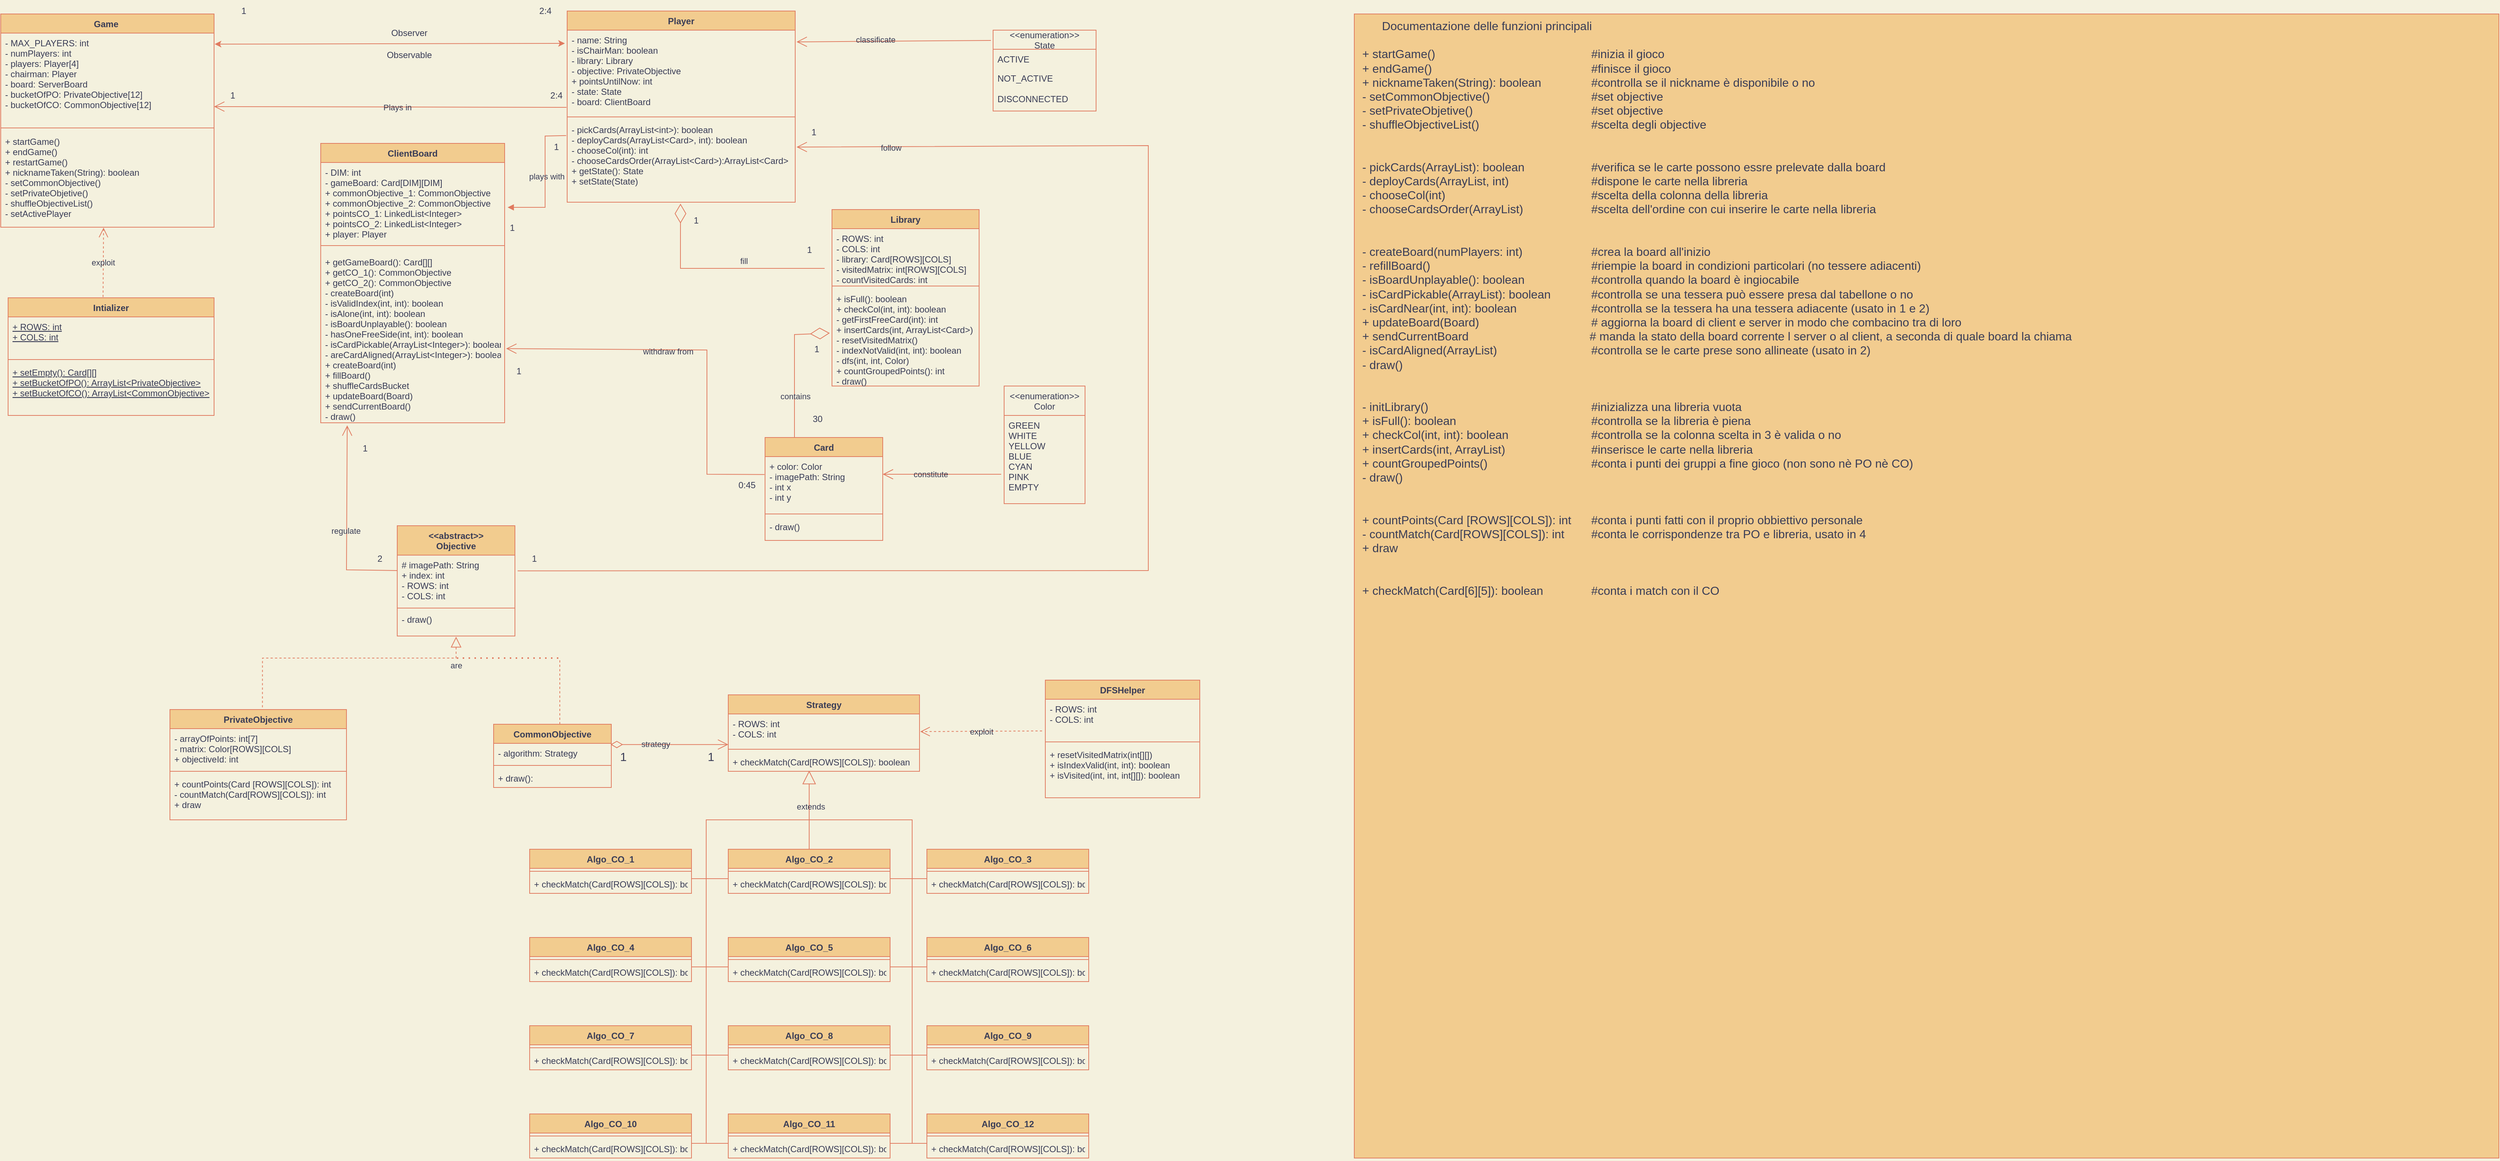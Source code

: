 <mxfile version="20.5.3" type="embed"><diagram id="C5RBs43oDa-KdzZeNtuy" name="Page-1"><mxGraphModel dx="1259" dy="576" grid="1" gridSize="10" guides="1" tooltips="1" connect="1" arrows="1" fold="1" page="1" pageScale="1" pageWidth="4000" pageHeight="4000" background="#F4F1DE" math="0" shadow="0"><root><mxCell id="WIyWlLk6GJQsqaUBKTNV-0"/><mxCell id="WIyWlLk6GJQsqaUBKTNV-1" parent="WIyWlLk6GJQsqaUBKTNV-0"/><mxCell id="Mgfd83Ul1ALBCCJsqbtd-0" value="Game " style="swimlane;fontStyle=1;align=center;verticalAlign=top;childLayout=stackLayout;horizontal=1;startSize=26;horizontalStack=0;resizeParent=1;resizeParentMax=0;resizeLast=0;collapsible=1;marginBottom=0;rounded=0;labelBackgroundColor=none;fillColor=#F2CC8F;strokeColor=#E07A5F;fontColor=#393C56;" parent="WIyWlLk6GJQsqaUBKTNV-1" vertex="1"><mxGeometry x="40" y="44" width="290" height="290" as="geometry"><mxRectangle x="30" y="20" width="80" height="30" as="alternateBounds"/></mxGeometry></mxCell><mxCell id="Mgfd83Ul1ALBCCJsqbtd-1" value="- MAX_PLAYERS: int &#10;- numPlayers: int&#10;- players: Player[4]&#10;- chairman: Player&#10;- board: ServerBoard&#10;- bucketOfPO: PrivateObjective[12]&#10;- bucketOfCO: CommonObjective[12]" style="text;strokeColor=none;fillColor=none;align=left;verticalAlign=top;spacingLeft=4;spacingRight=4;overflow=hidden;rotatable=0;points=[[0,0.5],[1,0.5]];portConstraint=eastwest;fontStyle=0;rounded=0;labelBackgroundColor=none;fontColor=#393C56;" parent="Mgfd83Ul1ALBCCJsqbtd-0" vertex="1"><mxGeometry y="26" width="290" height="124" as="geometry"/></mxCell><mxCell id="Mgfd83Ul1ALBCCJsqbtd-2" value="" style="line;strokeWidth=1;fillColor=none;align=left;verticalAlign=middle;spacingTop=-1;spacingLeft=3;spacingRight=3;rotatable=0;labelPosition=right;points=[];portConstraint=eastwest;strokeColor=#E07A5F;rounded=0;labelBackgroundColor=none;fontColor=#393C56;" parent="Mgfd83Ul1ALBCCJsqbtd-0" vertex="1"><mxGeometry y="150" width="290" height="10" as="geometry"/></mxCell><mxCell id="Mgfd83Ul1ALBCCJsqbtd-3" value="+ startGame()&#10;+ endGame()&#10;+ restartGame()&#10;+ nicknameTaken(String): boolean&#10;- setCommonObjective()&#10;- setPrivateObjetive()&#10;- shuffleObjectiveList()&#10;- setActivePlayer" style="text;strokeColor=none;fillColor=none;align=left;verticalAlign=top;spacingLeft=4;spacingRight=4;overflow=hidden;rotatable=0;points=[[0,0.5],[1,0.5]];portConstraint=eastwest;rounded=0;labelBackgroundColor=none;fontColor=#393C56;" parent="Mgfd83Ul1ALBCCJsqbtd-0" vertex="1"><mxGeometry y="160" width="290" height="130" as="geometry"/></mxCell><mxCell id="Mgfd83Ul1ALBCCJsqbtd-8" value="ClientBoard" style="swimlane;fontStyle=1;align=center;verticalAlign=top;childLayout=stackLayout;horizontal=1;startSize=26;horizontalStack=0;resizeParent=1;resizeParentMax=0;resizeLast=0;collapsible=1;marginBottom=0;rounded=0;labelBackgroundColor=none;fillColor=#F2CC8F;strokeColor=#E07A5F;fontColor=#393C56;" parent="WIyWlLk6GJQsqaUBKTNV-1" vertex="1"><mxGeometry x="475" y="220" width="250" height="380" as="geometry"/></mxCell><mxCell id="Mgfd83Ul1ALBCCJsqbtd-9" value="- DIM: int&#10;- gameBoard: Card[DIM][DIM]&#10;+ commonObjective_1: CommonObjective &#10;+ commonObjective_2: CommonObjective &#10;+ pointsCO_1: LinkedList&lt;Integer&gt;&#10;+ pointsCO_2: LinkedList&lt;Integer&gt;&#10;+ player: Player" style="text;strokeColor=none;fillColor=none;align=left;verticalAlign=top;spacingLeft=4;spacingRight=4;overflow=hidden;rotatable=0;points=[[0,0.5],[1,0.5]];portConstraint=eastwest;rounded=0;labelBackgroundColor=none;fontColor=#393C56;" parent="Mgfd83Ul1ALBCCJsqbtd-8" vertex="1"><mxGeometry y="26" width="250" height="104" as="geometry"/></mxCell><mxCell id="Mgfd83Ul1ALBCCJsqbtd-10" value="" style="line;strokeWidth=1;fillColor=none;align=left;verticalAlign=middle;spacingTop=-1;spacingLeft=3;spacingRight=3;rotatable=0;labelPosition=right;points=[];portConstraint=eastwest;strokeColor=#E07A5F;rounded=0;labelBackgroundColor=none;fontColor=#393C56;" parent="Mgfd83Ul1ALBCCJsqbtd-8" vertex="1"><mxGeometry y="130" width="250" height="18" as="geometry"/></mxCell><mxCell id="Mgfd83Ul1ALBCCJsqbtd-11" value="+ getGameBoard(): Card[][]&#10;+ getCO_1(): CommonObjective&#10;+ getCO_2(): CommonObjective&#10;- createBoard(int)&#10;- isValidIndex(int, int): boolean&#10;- isAlone(int, int): boolean&#10;- isBoardUnplayable(): boolean&#10;- hasOneFreeSide(int, int): boolean&#10;- isCardPickable(ArrayList&lt;Integer&gt;): boolean&#10;- areCardAligned(ArrayList&lt;Integer&gt;): boolean&#10;+ createBoard(int)&#10;+ fillBoard()&#10;+ shuffleCardsBucket&#10;+ updateBoard(Board)&#10;+ sendCurrentBoard()  &#10;- draw()" style="text;strokeColor=none;fillColor=none;align=left;verticalAlign=top;spacingLeft=4;spacingRight=4;overflow=hidden;rotatable=0;points=[[0,0.5],[1,0.5]];portConstraint=eastwest;rounded=0;labelBackgroundColor=none;fontColor=#393C56;" parent="Mgfd83Ul1ALBCCJsqbtd-8" vertex="1"><mxGeometry y="148" width="250" height="232" as="geometry"/></mxCell><mxCell id="Mgfd83Ul1ALBCCJsqbtd-13" value="Player" style="swimlane;fontStyle=1;align=center;verticalAlign=top;childLayout=stackLayout;horizontal=1;startSize=26;horizontalStack=0;resizeParent=1;resizeParentMax=0;resizeLast=0;collapsible=1;marginBottom=0;rounded=0;labelBackgroundColor=none;fillColor=#F2CC8F;strokeColor=#E07A5F;fontColor=#393C56;" parent="WIyWlLk6GJQsqaUBKTNV-1" vertex="1"><mxGeometry x="810" y="40" width="310" height="260" as="geometry"/></mxCell><mxCell id="Mgfd83Ul1ALBCCJsqbtd-14" value="- name: String&#10;- isChairMan: boolean&#10;- library: Library&#10;- objective: PrivateObjective&#10;+ pointsUntilNow: int&#10;- state: State&#10;- board: ClientBoard" style="text;strokeColor=none;fillColor=none;align=left;verticalAlign=top;spacingLeft=4;spacingRight=4;overflow=hidden;rotatable=0;points=[[0,0.5],[1,0.5]];portConstraint=eastwest;rounded=0;labelBackgroundColor=none;fontColor=#393C56;" parent="Mgfd83Ul1ALBCCJsqbtd-13" vertex="1"><mxGeometry y="26" width="310" height="114" as="geometry"/></mxCell><mxCell id="Mgfd83Ul1ALBCCJsqbtd-15" value="" style="line;strokeWidth=1;fillColor=none;align=left;verticalAlign=middle;spacingTop=-1;spacingLeft=3;spacingRight=3;rotatable=0;labelPosition=right;points=[];portConstraint=eastwest;strokeColor=#E07A5F;rounded=0;labelBackgroundColor=none;fontColor=#393C56;" parent="Mgfd83Ul1ALBCCJsqbtd-13" vertex="1"><mxGeometry y="140" width="310" height="8" as="geometry"/></mxCell><mxCell id="Mgfd83Ul1ALBCCJsqbtd-16" value="- pickCards(ArrayList&lt;int&gt;): boolean&#10;- deployCards(ArrayList&lt;Card&gt;, int): boolean&#10;- chooseCol(int): int&#10;- chooseCardsOrder(ArrayList&lt;Card&gt;):ArrayList&lt;Card&gt;&#10;+ getState(): State&#10;+ setState(State)" style="text;strokeColor=none;fillColor=none;align=left;verticalAlign=top;spacingLeft=4;spacingRight=4;overflow=hidden;rotatable=0;points=[[0,0.5],[1,0.5]];portConstraint=eastwest;rounded=0;labelBackgroundColor=none;fontColor=#393C56;" parent="Mgfd83Ul1ALBCCJsqbtd-13" vertex="1"><mxGeometry y="148" width="310" height="112" as="geometry"/></mxCell><mxCell id="W-shWDO9MT4DzFma6A6Y-0" value="Library" style="swimlane;fontStyle=1;align=center;verticalAlign=top;childLayout=stackLayout;horizontal=1;startSize=26;horizontalStack=0;resizeParent=1;resizeParentMax=0;resizeLast=0;collapsible=1;marginBottom=0;rounded=0;labelBackgroundColor=none;fillColor=#F2CC8F;strokeColor=#E07A5F;fontColor=#393C56;" parent="WIyWlLk6GJQsqaUBKTNV-1" vertex="1"><mxGeometry x="1170" y="310" width="200" height="240" as="geometry"/></mxCell><mxCell id="W-shWDO9MT4DzFma6A6Y-1" value="- ROWS: int&#10;- COLS: int&#10;- library: Card[ROWS][COLS]&#10;- visitedMatrix: int[ROWS][COLS]&#10;- countVisitedCards: int" style="text;strokeColor=none;fillColor=none;align=left;verticalAlign=top;spacingLeft=4;spacingRight=4;overflow=hidden;rotatable=0;points=[[0,0.5],[1,0.5]];portConstraint=eastwest;rounded=0;labelBackgroundColor=none;fontColor=#393C56;" parent="W-shWDO9MT4DzFma6A6Y-0" vertex="1"><mxGeometry y="26" width="200" height="74" as="geometry"/></mxCell><mxCell id="W-shWDO9MT4DzFma6A6Y-2" value="" style="line;strokeWidth=1;fillColor=none;align=left;verticalAlign=middle;spacingTop=-1;spacingLeft=3;spacingRight=3;rotatable=0;labelPosition=right;points=[];portConstraint=eastwest;strokeColor=#E07A5F;rounded=0;labelBackgroundColor=none;fontColor=#393C56;" parent="W-shWDO9MT4DzFma6A6Y-0" vertex="1"><mxGeometry y="100" width="200" height="8" as="geometry"/></mxCell><mxCell id="W-shWDO9MT4DzFma6A6Y-3" value="+ isFull(): boolean&#10;+ checkCol(int, int): boolean&#10;- getFirstFreeCard(int): int&#10;+ insertCards(int, ArrayList&lt;Card&gt;)&#10;- resetVisitedMatrix()&#10;- indexNotValid(int, int): boolean&#10;- dfs(int, int, Color)&#10;+ countGroupedPoints(): int&#10;- draw()" style="text;strokeColor=none;fillColor=none;align=left;verticalAlign=top;spacingLeft=4;spacingRight=4;overflow=hidden;rotatable=0;points=[[0,0.5],[1,0.5]];portConstraint=eastwest;rounded=0;labelBackgroundColor=none;fontColor=#393C56;" parent="W-shWDO9MT4DzFma6A6Y-0" vertex="1"><mxGeometry y="108" width="200" height="132" as="geometry"/></mxCell><mxCell id="W-shWDO9MT4DzFma6A6Y-10" value="Card" style="swimlane;fontStyle=1;align=center;verticalAlign=top;childLayout=stackLayout;horizontal=1;startSize=26;horizontalStack=0;resizeParent=1;resizeParentMax=0;resizeLast=0;collapsible=1;marginBottom=0;rounded=0;labelBackgroundColor=none;fillColor=#F2CC8F;strokeColor=#E07A5F;fontColor=#393C56;" parent="WIyWlLk6GJQsqaUBKTNV-1" vertex="1"><mxGeometry x="1079" y="620" width="160" height="140" as="geometry"/></mxCell><mxCell id="W-shWDO9MT4DzFma6A6Y-11" value="+ color: Color&#10;- imagePath: String&#10;- int x&#10;- int y&#10;" style="text;strokeColor=none;fillColor=none;align=left;verticalAlign=top;spacingLeft=4;spacingRight=4;overflow=hidden;rotatable=0;points=[[0,0.5],[1,0.5]];portConstraint=eastwest;rounded=0;labelBackgroundColor=none;fontColor=#393C56;" parent="W-shWDO9MT4DzFma6A6Y-10" vertex="1"><mxGeometry y="26" width="160" height="74" as="geometry"/></mxCell><mxCell id="W-shWDO9MT4DzFma6A6Y-12" value="" style="line;strokeWidth=1;fillColor=none;align=left;verticalAlign=middle;spacingTop=-1;spacingLeft=3;spacingRight=3;rotatable=0;labelPosition=right;points=[];portConstraint=eastwest;strokeColor=#E07A5F;rounded=0;labelBackgroundColor=none;fontColor=#393C56;" parent="W-shWDO9MT4DzFma6A6Y-10" vertex="1"><mxGeometry y="100" width="160" height="8" as="geometry"/></mxCell><mxCell id="W-shWDO9MT4DzFma6A6Y-13" value="- draw()" style="text;strokeColor=none;fillColor=none;align=left;verticalAlign=top;spacingLeft=4;spacingRight=4;overflow=hidden;rotatable=0;points=[[0,0.5],[1,0.5]];portConstraint=eastwest;rounded=0;labelBackgroundColor=none;fontColor=#393C56;" parent="W-shWDO9MT4DzFma6A6Y-10" vertex="1"><mxGeometry y="108" width="160" height="32" as="geometry"/></mxCell><mxCell id="W-shWDO9MT4DzFma6A6Y-14" value="&lt;&lt;enumeration&gt;&gt;&#10;Color" style="swimlane;fontStyle=0;childLayout=stackLayout;horizontal=1;startSize=40;fillColor=none;horizontalStack=0;resizeParent=1;resizeParentMax=0;resizeLast=0;collapsible=1;marginBottom=0;rounded=0;labelBackgroundColor=none;strokeColor=#E07A5F;fontColor=#393C56;" parent="WIyWlLk6GJQsqaUBKTNV-1" vertex="1"><mxGeometry x="1404" y="550" width="110" height="160" as="geometry"/></mxCell><mxCell id="W-shWDO9MT4DzFma6A6Y-15" value="GREEN&#10;WHITE&#10;YELLOW&#10;BLUE&#10;CYAN&#10;PINK&#10;EMPTY" style="text;strokeColor=none;fillColor=none;align=left;verticalAlign=top;spacingLeft=4;spacingRight=4;overflow=hidden;rotatable=0;points=[[0,0.5],[1,0.5]];portConstraint=eastwest;rounded=0;labelBackgroundColor=none;fontColor=#393C56;" parent="W-shWDO9MT4DzFma6A6Y-14" vertex="1"><mxGeometry y="40" width="110" height="120" as="geometry"/></mxCell><mxCell id="W-shWDO9MT4DzFma6A6Y-20" value="" style="endArrow=open;endFill=1;endSize=12;html=1;rounded=0;labelBackgroundColor=none;strokeColor=#E07A5F;fontColor=#393C56;" parent="WIyWlLk6GJQsqaUBKTNV-1" edge="1"><mxGeometry width="160" relative="1" as="geometry"><mxPoint x="1400" y="670" as="sourcePoint"/><mxPoint x="1239" y="670" as="targetPoint"/><Array as="points"><mxPoint x="1388" y="670"/><mxPoint x="1309" y="670"/></Array></mxGeometry></mxCell><mxCell id="sbjhCUEC5wQFAyR_Rim3-13" value="constitute" style="edgeLabel;html=1;align=center;verticalAlign=middle;resizable=0;points=[];labelBackgroundColor=none;fontColor=#393C56;rounded=0;" parent="W-shWDO9MT4DzFma6A6Y-20" vertex="1" connectable="0"><mxGeometry x="0.191" relative="1" as="geometry"><mxPoint as="offset"/></mxGeometry></mxCell><mxCell id="W-shWDO9MT4DzFma6A6Y-22" value="" style="endArrow=open;endFill=1;endSize=12;html=1;rounded=0;exitX=-0.005;exitY=0.329;exitDx=0;exitDy=0;exitPerimeter=0;entryX=1.008;entryY=0.565;entryDx=0;entryDy=0;labelBackgroundColor=none;strokeColor=#E07A5F;fontColor=#393C56;entryPerimeter=0;" parent="WIyWlLk6GJQsqaUBKTNV-1" source="W-shWDO9MT4DzFma6A6Y-11" target="Mgfd83Ul1ALBCCJsqbtd-11" edge="1"><mxGeometry width="160" relative="1" as="geometry"><mxPoint x="969" y="360" as="sourcePoint"/><mxPoint x="929" y="580" as="targetPoint"/><Array as="points"><mxPoint x="1000" y="670"/><mxPoint x="1000" y="501"/></Array></mxGeometry></mxCell><mxCell id="sbjhCUEC5wQFAyR_Rim3-4" value="withdraw from" style="edgeLabel;html=1;align=center;verticalAlign=middle;resizable=0;points=[];labelBackgroundColor=none;fontColor=#393C56;rounded=0;" parent="W-shWDO9MT4DzFma6A6Y-22" vertex="1" connectable="0"><mxGeometry x="0.158" y="2" relative="1" as="geometry"><mxPoint x="1" as="offset"/></mxGeometry></mxCell><mxCell id="W-shWDO9MT4DzFma6A6Y-27" value="&lt;&lt;abstract&gt;&gt;&#10;Objective" style="swimlane;fontStyle=1;align=center;verticalAlign=top;childLayout=stackLayout;horizontal=1;startSize=40;horizontalStack=0;resizeParent=1;resizeParentMax=0;resizeLast=0;collapsible=1;marginBottom=0;rounded=0;labelBackgroundColor=none;fillColor=#F2CC8F;strokeColor=#E07A5F;fontColor=#393C56;" parent="WIyWlLk6GJQsqaUBKTNV-1" vertex="1"><mxGeometry x="579" y="740" width="160" height="150" as="geometry"/></mxCell><mxCell id="W-shWDO9MT4DzFma6A6Y-28" value="# imagePath: String &#10;+ index: int &#10;- ROWS: int&#10;- COLS: int" style="text;strokeColor=none;fillColor=none;align=left;verticalAlign=top;spacingLeft=4;spacingRight=4;overflow=hidden;rotatable=0;points=[[0,0.5],[1,0.5]];portConstraint=eastwest;rounded=0;labelBackgroundColor=none;fontColor=#393C56;" parent="W-shWDO9MT4DzFma6A6Y-27" vertex="1"><mxGeometry y="40" width="160" height="70" as="geometry"/></mxCell><mxCell id="W-shWDO9MT4DzFma6A6Y-29" value="" style="line;strokeWidth=1;fillColor=none;align=left;verticalAlign=middle;spacingTop=-1;spacingLeft=3;spacingRight=3;rotatable=0;labelPosition=right;points=[];portConstraint=eastwest;strokeColor=#E07A5F;rounded=0;labelBackgroundColor=none;fontColor=#393C56;" parent="W-shWDO9MT4DzFma6A6Y-27" vertex="1"><mxGeometry y="110" width="160" height="4" as="geometry"/></mxCell><mxCell id="W-shWDO9MT4DzFma6A6Y-30" value="- draw()" style="text;strokeColor=none;fillColor=none;align=left;verticalAlign=top;spacingLeft=4;spacingRight=4;overflow=hidden;rotatable=0;points=[[0,0.5],[1,0.5]];portConstraint=eastwest;rounded=0;labelBackgroundColor=none;fontColor=#393C56;" parent="W-shWDO9MT4DzFma6A6Y-27" vertex="1"><mxGeometry y="114" width="160" height="36" as="geometry"/></mxCell><mxCell id="W-shWDO9MT4DzFma6A6Y-40" value="PrivateObjective" style="swimlane;fontStyle=1;align=center;verticalAlign=top;childLayout=stackLayout;horizontal=1;startSize=26;horizontalStack=0;resizeParent=1;resizeParentMax=0;resizeLast=0;collapsible=1;marginBottom=0;rounded=0;labelBackgroundColor=none;fillColor=#F2CC8F;strokeColor=#E07A5F;fontColor=#393C56;" parent="WIyWlLk6GJQsqaUBKTNV-1" vertex="1"><mxGeometry x="270" y="990" width="240" height="150" as="geometry"/></mxCell><mxCell id="W-shWDO9MT4DzFma6A6Y-41" value="- arrayOfPoints: int[7]&#10;- matrix: Color[ROWS][COLS]&#10;+ objectiveId: int" style="text;strokeColor=none;fillColor=none;align=left;verticalAlign=top;spacingLeft=4;spacingRight=4;overflow=hidden;rotatable=0;points=[[0,0.5],[1,0.5]];portConstraint=eastwest;rounded=0;labelBackgroundColor=none;fontColor=#393C56;" parent="W-shWDO9MT4DzFma6A6Y-40" vertex="1"><mxGeometry y="26" width="240" height="54" as="geometry"/></mxCell><mxCell id="W-shWDO9MT4DzFma6A6Y-42" value="" style="line;strokeWidth=1;fillColor=none;align=left;verticalAlign=middle;spacingTop=-1;spacingLeft=3;spacingRight=3;rotatable=0;labelPosition=right;points=[];portConstraint=eastwest;strokeColor=#E07A5F;rounded=0;labelBackgroundColor=none;fontColor=#393C56;" parent="W-shWDO9MT4DzFma6A6Y-40" vertex="1"><mxGeometry y="80" width="240" height="8" as="geometry"/></mxCell><mxCell id="W-shWDO9MT4DzFma6A6Y-43" value="+ countPoints(Card [ROWS][COLS]): int&#10;- countMatch(Card[ROWS][COLS]): int&#10;+ draw" style="text;strokeColor=none;fillColor=none;align=left;verticalAlign=top;spacingLeft=4;spacingRight=4;overflow=hidden;rotatable=0;points=[[0,0.5],[1,0.5]];portConstraint=eastwest;rounded=0;labelBackgroundColor=none;fontColor=#393C56;" parent="W-shWDO9MT4DzFma6A6Y-40" vertex="1"><mxGeometry y="88" width="240" height="62" as="geometry"/></mxCell><mxCell id="W-shWDO9MT4DzFma6A6Y-76" value="Algo_CO_2" style="swimlane;fontStyle=1;align=center;verticalAlign=top;childLayout=stackLayout;horizontal=1;startSize=26;horizontalStack=0;resizeParent=1;resizeParentMax=0;resizeLast=0;collapsible=1;marginBottom=0;rounded=0;labelBackgroundColor=none;fillColor=#F2CC8F;strokeColor=#E07A5F;fontColor=#393C56;" parent="WIyWlLk6GJQsqaUBKTNV-1" vertex="1"><mxGeometry x="1029" y="1180" width="220" height="60" as="geometry"/></mxCell><mxCell id="W-shWDO9MT4DzFma6A6Y-78" value="" style="line;strokeWidth=1;fillColor=none;align=left;verticalAlign=middle;spacingTop=-1;spacingLeft=3;spacingRight=3;rotatable=0;labelPosition=right;points=[];portConstraint=eastwest;strokeColor=#E07A5F;rounded=0;labelBackgroundColor=none;fontColor=#393C56;" parent="W-shWDO9MT4DzFma6A6Y-76" vertex="1"><mxGeometry y="26" width="220" height="8" as="geometry"/></mxCell><mxCell id="WhVy480qOBjxfBd9q4s9-7" value="+ checkMatch(Card[ROWS][COLS]): boolean" style="text;strokeColor=none;fillColor=none;align=left;verticalAlign=top;spacingLeft=4;spacingRight=4;overflow=hidden;rotatable=0;points=[[0,0.5],[1,0.5]];portConstraint=eastwest;rounded=0;labelBackgroundColor=none;fontColor=#393C56;" parent="W-shWDO9MT4DzFma6A6Y-76" vertex="1"><mxGeometry y="34" width="220" height="26" as="geometry"/></mxCell><mxCell id="l9PI8_7-ofRsT48dgpmU-10" value="Algo_CO_5&#10;" style="swimlane;fontStyle=1;align=center;verticalAlign=top;childLayout=stackLayout;horizontal=1;startSize=26;horizontalStack=0;resizeParent=1;resizeParentMax=0;resizeLast=0;collapsible=1;marginBottom=0;rounded=0;labelBackgroundColor=none;fillColor=#F2CC8F;strokeColor=#E07A5F;fontColor=#393C56;" parent="WIyWlLk6GJQsqaUBKTNV-1" vertex="1"><mxGeometry x="1029" y="1300" width="220" height="60" as="geometry"/></mxCell><mxCell id="l9PI8_7-ofRsT48dgpmU-11" value="" style="line;strokeWidth=1;fillColor=none;align=left;verticalAlign=middle;spacingTop=-1;spacingLeft=3;spacingRight=3;rotatable=0;labelPosition=right;points=[];portConstraint=eastwest;strokeColor=#E07A5F;rounded=0;labelBackgroundColor=none;fontColor=#393C56;" parent="l9PI8_7-ofRsT48dgpmU-10" vertex="1"><mxGeometry y="26" width="220" height="8" as="geometry"/></mxCell><mxCell id="WhVy480qOBjxfBd9q4s9-5" value="+ checkMatch(Card[ROWS][COLS]): boolean" style="text;strokeColor=none;fillColor=none;align=left;verticalAlign=top;spacingLeft=4;spacingRight=4;overflow=hidden;rotatable=0;points=[[0,0.5],[1,0.5]];portConstraint=eastwest;rounded=0;labelBackgroundColor=none;fontColor=#393C56;" parent="l9PI8_7-ofRsT48dgpmU-10" vertex="1"><mxGeometry y="34" width="220" height="26" as="geometry"/></mxCell><mxCell id="l9PI8_7-ofRsT48dgpmU-13" value="Algo_CO_8" style="swimlane;fontStyle=1;align=center;verticalAlign=top;childLayout=stackLayout;horizontal=1;startSize=26;horizontalStack=0;resizeParent=1;resizeParentMax=0;resizeLast=0;collapsible=1;marginBottom=0;rounded=0;labelBackgroundColor=none;fillColor=#F2CC8F;strokeColor=#E07A5F;fontColor=#393C56;" parent="WIyWlLk6GJQsqaUBKTNV-1" vertex="1"><mxGeometry x="1029" y="1420" width="220" height="60" as="geometry"/></mxCell><mxCell id="l9PI8_7-ofRsT48dgpmU-14" value="" style="line;strokeWidth=1;fillColor=none;align=left;verticalAlign=middle;spacingTop=-1;spacingLeft=3;spacingRight=3;rotatable=0;labelPosition=right;points=[];portConstraint=eastwest;strokeColor=#E07A5F;rounded=0;labelBackgroundColor=none;fontColor=#393C56;" parent="l9PI8_7-ofRsT48dgpmU-13" vertex="1"><mxGeometry y="26" width="220" height="8" as="geometry"/></mxCell><mxCell id="WhVy480qOBjxfBd9q4s9-2" value="+ checkMatch(Card[ROWS][COLS]): boolean" style="text;strokeColor=none;fillColor=none;align=left;verticalAlign=top;spacingLeft=4;spacingRight=4;overflow=hidden;rotatable=0;points=[[0,0.5],[1,0.5]];portConstraint=eastwest;rounded=0;labelBackgroundColor=none;fontColor=#393C56;" parent="l9PI8_7-ofRsT48dgpmU-13" vertex="1"><mxGeometry y="34" width="220" height="26" as="geometry"/></mxCell><mxCell id="l9PI8_7-ofRsT48dgpmU-16" value="Algo_CO_9&#10;" style="swimlane;fontStyle=1;align=center;verticalAlign=top;childLayout=stackLayout;horizontal=1;startSize=26;horizontalStack=0;resizeParent=1;resizeParentMax=0;resizeLast=0;collapsible=1;marginBottom=0;rounded=0;labelBackgroundColor=none;fillColor=#F2CC8F;strokeColor=#E07A5F;fontColor=#393C56;" parent="WIyWlLk6GJQsqaUBKTNV-1" vertex="1"><mxGeometry x="1299" y="1420" width="220" height="60" as="geometry"/></mxCell><mxCell id="l9PI8_7-ofRsT48dgpmU-17" value="" style="line;strokeWidth=1;fillColor=none;align=left;verticalAlign=middle;spacingTop=-1;spacingLeft=3;spacingRight=3;rotatable=0;labelPosition=right;points=[];portConstraint=eastwest;strokeColor=#E07A5F;rounded=0;labelBackgroundColor=none;fontColor=#393C56;" parent="l9PI8_7-ofRsT48dgpmU-16" vertex="1"><mxGeometry y="26" width="220" height="8" as="geometry"/></mxCell><mxCell id="WhVy480qOBjxfBd9q4s9-3" value="+ checkMatch(Card[ROWS][COLS]): boolean" style="text;strokeColor=none;fillColor=none;align=left;verticalAlign=top;spacingLeft=4;spacingRight=4;overflow=hidden;rotatable=0;points=[[0,0.5],[1,0.5]];portConstraint=eastwest;rounded=0;labelBackgroundColor=none;fontColor=#393C56;" parent="l9PI8_7-ofRsT48dgpmU-16" vertex="1"><mxGeometry y="34" width="220" height="26" as="geometry"/></mxCell><mxCell id="l9PI8_7-ofRsT48dgpmU-19" value="Algo_CO_6" style="swimlane;fontStyle=1;align=center;verticalAlign=top;childLayout=stackLayout;horizontal=1;startSize=26;horizontalStack=0;resizeParent=1;resizeParentMax=0;resizeLast=0;collapsible=1;marginBottom=0;rounded=0;labelBackgroundColor=none;fillColor=#F2CC8F;strokeColor=#E07A5F;fontColor=#393C56;" parent="WIyWlLk6GJQsqaUBKTNV-1" vertex="1"><mxGeometry x="1299" y="1300" width="220" height="60" as="geometry"/></mxCell><mxCell id="l9PI8_7-ofRsT48dgpmU-20" value="" style="line;strokeWidth=1;fillColor=none;align=left;verticalAlign=middle;spacingTop=-1;spacingLeft=3;spacingRight=3;rotatable=0;labelPosition=right;points=[];portConstraint=eastwest;strokeColor=#E07A5F;rounded=0;labelBackgroundColor=none;fontColor=#393C56;" parent="l9PI8_7-ofRsT48dgpmU-19" vertex="1"><mxGeometry y="26" width="220" height="8" as="geometry"/></mxCell><mxCell id="WhVy480qOBjxfBd9q4s9-4" value="+ checkMatch(Card[ROWS][COLS]): boolean" style="text;strokeColor=none;fillColor=none;align=left;verticalAlign=top;spacingLeft=4;spacingRight=4;overflow=hidden;rotatable=0;points=[[0,0.5],[1,0.5]];portConstraint=eastwest;rounded=0;labelBackgroundColor=none;fontColor=#393C56;" parent="l9PI8_7-ofRsT48dgpmU-19" vertex="1"><mxGeometry y="34" width="220" height="26" as="geometry"/></mxCell><mxCell id="l9PI8_7-ofRsT48dgpmU-22" value="Algo_CO_3" style="swimlane;fontStyle=1;align=center;verticalAlign=top;childLayout=stackLayout;horizontal=1;startSize=26;horizontalStack=0;resizeParent=1;resizeParentMax=0;resizeLast=0;collapsible=1;marginBottom=0;movable=1;resizable=1;rotatable=1;deletable=1;editable=1;connectable=1;rounded=0;labelBackgroundColor=none;fillColor=#F2CC8F;strokeColor=#E07A5F;fontColor=#393C56;" parent="WIyWlLk6GJQsqaUBKTNV-1" vertex="1"><mxGeometry x="1299" y="1180" width="220" height="60" as="geometry"/></mxCell><mxCell id="l9PI8_7-ofRsT48dgpmU-23" value="" style="line;strokeWidth=1;fillColor=none;align=left;verticalAlign=middle;spacingTop=-1;spacingLeft=3;spacingRight=3;rotatable=0;labelPosition=right;points=[];portConstraint=eastwest;strokeColor=#E07A5F;rounded=0;labelBackgroundColor=none;fontColor=#393C56;" parent="l9PI8_7-ofRsT48dgpmU-22" vertex="1"><mxGeometry y="26" width="220" height="8" as="geometry"/></mxCell><mxCell id="WhVy480qOBjxfBd9q4s9-6" value="+ checkMatch(Card[ROWS][COLS]): boolean" style="text;strokeColor=none;fillColor=none;align=left;verticalAlign=top;spacingLeft=4;spacingRight=4;overflow=hidden;rotatable=0;points=[[0,0.5],[1,0.5]];portConstraint=eastwest;rounded=0;labelBackgroundColor=none;fontColor=#393C56;" parent="l9PI8_7-ofRsT48dgpmU-22" vertex="1"><mxGeometry y="34" width="220" height="26" as="geometry"/></mxCell><mxCell id="l9PI8_7-ofRsT48dgpmU-28" value="Algo_CO_10" style="swimlane;fontStyle=1;align=center;verticalAlign=top;childLayout=stackLayout;horizontal=1;startSize=26;horizontalStack=0;resizeParent=1;resizeParentMax=0;resizeLast=0;collapsible=1;marginBottom=0;rounded=0;labelBackgroundColor=none;fillColor=#F2CC8F;strokeColor=#E07A5F;fontColor=#393C56;" parent="WIyWlLk6GJQsqaUBKTNV-1" vertex="1"><mxGeometry x="759" y="1540" width="220" height="60" as="geometry"/></mxCell><mxCell id="l9PI8_7-ofRsT48dgpmU-29" value="" style="line;strokeWidth=1;fillColor=none;align=left;verticalAlign=middle;spacingTop=-1;spacingLeft=3;spacingRight=3;rotatable=0;labelPosition=right;points=[];portConstraint=eastwest;strokeColor=#E07A5F;rounded=0;labelBackgroundColor=none;fontColor=#393C56;" parent="l9PI8_7-ofRsT48dgpmU-28" vertex="1"><mxGeometry y="26" width="220" height="8" as="geometry"/></mxCell><mxCell id="WhVy480qOBjxfBd9q4s9-11" value="+ checkMatch(Card[ROWS][COLS]): boolean" style="text;strokeColor=none;fillColor=none;align=left;verticalAlign=top;spacingLeft=4;spacingRight=4;overflow=hidden;rotatable=0;points=[[0,0.5],[1,0.5]];portConstraint=eastwest;rounded=0;labelBackgroundColor=none;fontColor=#393C56;" parent="l9PI8_7-ofRsT48dgpmU-28" vertex="1"><mxGeometry y="34" width="220" height="26" as="geometry"/></mxCell><mxCell id="l9PI8_7-ofRsT48dgpmU-31" value="Algo_CO_7" style="swimlane;fontStyle=1;align=center;verticalAlign=top;childLayout=stackLayout;horizontal=1;startSize=26;horizontalStack=0;resizeParent=1;resizeParentMax=0;resizeLast=0;collapsible=1;marginBottom=0;rounded=0;labelBackgroundColor=none;fillColor=#F2CC8F;strokeColor=#E07A5F;fontColor=#393C56;" parent="WIyWlLk6GJQsqaUBKTNV-1" vertex="1"><mxGeometry x="759" y="1420" width="220" height="60" as="geometry"/></mxCell><mxCell id="l9PI8_7-ofRsT48dgpmU-32" value="" style="line;strokeWidth=1;fillColor=none;align=left;verticalAlign=middle;spacingTop=-1;spacingLeft=3;spacingRight=3;rotatable=0;labelPosition=right;points=[];portConstraint=eastwest;strokeColor=#E07A5F;rounded=0;labelBackgroundColor=none;fontColor=#393C56;" parent="l9PI8_7-ofRsT48dgpmU-31" vertex="1"><mxGeometry y="26" width="220" height="8" as="geometry"/></mxCell><mxCell id="WhVy480qOBjxfBd9q4s9-8" value="+ checkMatch(Card[ROWS][COLS]): boolean" style="text;strokeColor=none;fillColor=none;align=left;verticalAlign=top;spacingLeft=4;spacingRight=4;overflow=hidden;rotatable=0;points=[[0,0.5],[1,0.5]];portConstraint=eastwest;rounded=0;labelBackgroundColor=none;fontColor=#393C56;" parent="l9PI8_7-ofRsT48dgpmU-31" vertex="1"><mxGeometry y="34" width="220" height="26" as="geometry"/></mxCell><mxCell id="l9PI8_7-ofRsT48dgpmU-34" value="Algo_CO_4" style="swimlane;fontStyle=1;align=center;verticalAlign=top;childLayout=stackLayout;horizontal=1;startSize=26;horizontalStack=0;resizeParent=1;resizeParentMax=0;resizeLast=0;collapsible=1;marginBottom=0;rounded=0;labelBackgroundColor=none;fillColor=#F2CC8F;strokeColor=#E07A5F;fontColor=#393C56;" parent="WIyWlLk6GJQsqaUBKTNV-1" vertex="1"><mxGeometry x="759" y="1300" width="220" height="60" as="geometry"/></mxCell><mxCell id="l9PI8_7-ofRsT48dgpmU-35" value="" style="line;strokeWidth=1;fillColor=none;align=left;verticalAlign=middle;spacingTop=-1;spacingLeft=3;spacingRight=3;rotatable=0;labelPosition=right;points=[];portConstraint=eastwest;strokeColor=#E07A5F;rounded=0;labelBackgroundColor=none;fontColor=#393C56;" parent="l9PI8_7-ofRsT48dgpmU-34" vertex="1"><mxGeometry y="26" width="220" height="8" as="geometry"/></mxCell><mxCell id="WhVy480qOBjxfBd9q4s9-1" value="+ checkMatch(Card[ROWS][COLS]): boolean" style="text;strokeColor=none;fillColor=none;align=left;verticalAlign=top;spacingLeft=4;spacingRight=4;overflow=hidden;rotatable=0;points=[[0,0.5],[1,0.5]];portConstraint=eastwest;rounded=0;labelBackgroundColor=none;fontColor=#393C56;" parent="l9PI8_7-ofRsT48dgpmU-34" vertex="1"><mxGeometry y="34" width="220" height="26" as="geometry"/></mxCell><mxCell id="l9PI8_7-ofRsT48dgpmU-37" value="Algo_CO_1" style="swimlane;fontStyle=1;align=center;verticalAlign=top;childLayout=stackLayout;horizontal=1;startSize=26;horizontalStack=0;resizeParent=1;resizeParentMax=0;resizeLast=0;collapsible=1;marginBottom=0;rounded=0;labelBackgroundColor=none;fillColor=#F2CC8F;strokeColor=#E07A5F;fontColor=#393C56;" parent="WIyWlLk6GJQsqaUBKTNV-1" vertex="1"><mxGeometry x="759" y="1180" width="220" height="60" as="geometry"/></mxCell><mxCell id="l9PI8_7-ofRsT48dgpmU-38" value="" style="line;strokeWidth=1;fillColor=none;align=left;verticalAlign=middle;spacingTop=-1;spacingLeft=3;spacingRight=3;rotatable=0;labelPosition=right;points=[];portConstraint=eastwest;strokeColor=#E07A5F;rounded=0;labelBackgroundColor=none;fontColor=#393C56;" parent="l9PI8_7-ofRsT48dgpmU-37" vertex="1"><mxGeometry y="26" width="220" height="8" as="geometry"/></mxCell><mxCell id="WhVy480qOBjxfBd9q4s9-0" value="+ checkMatch(Card[ROWS][COLS]): boolean" style="text;strokeColor=none;fillColor=none;align=left;verticalAlign=top;spacingLeft=4;spacingRight=4;overflow=hidden;rotatable=0;points=[[0,0.5],[1,0.5]];portConstraint=eastwest;rounded=0;labelBackgroundColor=none;fontColor=#393C56;" parent="l9PI8_7-ofRsT48dgpmU-37" vertex="1"><mxGeometry y="34" width="220" height="26" as="geometry"/></mxCell><mxCell id="l9PI8_7-ofRsT48dgpmU-40" value="Algo_CO_11" style="swimlane;fontStyle=1;align=center;verticalAlign=top;childLayout=stackLayout;horizontal=1;startSize=26;horizontalStack=0;resizeParent=1;resizeParentMax=0;resizeLast=0;collapsible=1;marginBottom=0;rounded=0;labelBackgroundColor=none;fillColor=#F2CC8F;strokeColor=#E07A5F;fontColor=#393C56;" parent="WIyWlLk6GJQsqaUBKTNV-1" vertex="1"><mxGeometry x="1029" y="1540" width="220" height="60" as="geometry"/></mxCell><mxCell id="l9PI8_7-ofRsT48dgpmU-41" value="" style="line;strokeWidth=1;fillColor=none;align=left;verticalAlign=middle;spacingTop=-1;spacingLeft=3;spacingRight=3;rotatable=0;labelPosition=right;points=[];portConstraint=eastwest;strokeColor=#E07A5F;rounded=0;labelBackgroundColor=none;fontColor=#393C56;" parent="l9PI8_7-ofRsT48dgpmU-40" vertex="1"><mxGeometry y="26" width="220" height="8" as="geometry"/></mxCell><mxCell id="WhVy480qOBjxfBd9q4s9-9" value="+ checkMatch(Card[ROWS][COLS]): boolean" style="text;strokeColor=none;fillColor=none;align=left;verticalAlign=top;spacingLeft=4;spacingRight=4;overflow=hidden;rotatable=0;points=[[0,0.5],[1,0.5]];portConstraint=eastwest;rounded=0;labelBackgroundColor=none;fontColor=#393C56;" parent="l9PI8_7-ofRsT48dgpmU-40" vertex="1"><mxGeometry y="34" width="220" height="26" as="geometry"/></mxCell><mxCell id="l9PI8_7-ofRsT48dgpmU-43" value="Algo_CO_12" style="swimlane;fontStyle=1;align=center;verticalAlign=top;childLayout=stackLayout;horizontal=1;startSize=26;horizontalStack=0;resizeParent=1;resizeParentMax=0;resizeLast=0;collapsible=1;marginBottom=0;rounded=0;labelBackgroundColor=none;fillColor=#F2CC8F;strokeColor=#E07A5F;fontColor=#393C56;" parent="WIyWlLk6GJQsqaUBKTNV-1" vertex="1"><mxGeometry x="1299" y="1540" width="220" height="60" as="geometry"/></mxCell><mxCell id="l9PI8_7-ofRsT48dgpmU-44" value="" style="line;strokeWidth=1;fillColor=none;align=left;verticalAlign=middle;spacingTop=-1;spacingLeft=3;spacingRight=3;rotatable=0;labelPosition=right;points=[];portConstraint=eastwest;strokeColor=#E07A5F;rounded=0;labelBackgroundColor=none;fontColor=#393C56;" parent="l9PI8_7-ofRsT48dgpmU-43" vertex="1"><mxGeometry y="26" width="220" height="8" as="geometry"/></mxCell><mxCell id="WhVy480qOBjxfBd9q4s9-10" value="+ checkMatch(Card[ROWS][COLS]): boolean" style="text;strokeColor=none;fillColor=none;align=left;verticalAlign=top;spacingLeft=4;spacingRight=4;overflow=hidden;rotatable=0;points=[[0,0.5],[1,0.5]];portConstraint=eastwest;rounded=0;labelBackgroundColor=none;fontColor=#393C56;" parent="l9PI8_7-ofRsT48dgpmU-43" vertex="1"><mxGeometry y="34" width="220" height="26" as="geometry"/></mxCell><mxCell id="l9PI8_7-ofRsT48dgpmU-46" value="" style="endArrow=block;endSize=16;endFill=0;html=1;rounded=0;fontSize=12;entryX=0.423;entryY=0.962;entryDx=0;entryDy=0;entryPerimeter=0;labelBackgroundColor=none;strokeColor=#E07A5F;fontColor=#393C56;" parent="WIyWlLk6GJQsqaUBKTNV-1" target="Y6HEwSbdjoRSRPUhXtkS-3" edge="1"><mxGeometry x="0.343" width="160" relative="1" as="geometry"><mxPoint x="1139" y="1179.44" as="sourcePoint"/><mxPoint x="1139" y="1080" as="targetPoint"/><Array as="points"><mxPoint x="1139" y="1110"/></Array><mxPoint as="offset"/></mxGeometry></mxCell><mxCell id="sbjhCUEC5wQFAyR_Rim3-11" value="extends" style="edgeLabel;html=1;align=center;verticalAlign=middle;resizable=0;points=[];labelBackgroundColor=none;fontColor=#393C56;rounded=0;" parent="l9PI8_7-ofRsT48dgpmU-46" vertex="1" connectable="0"><mxGeometry x="0.081" y="-2" relative="1" as="geometry"><mxPoint as="offset"/></mxGeometry></mxCell><mxCell id="l9PI8_7-ofRsT48dgpmU-64" value="" style="endArrow=none;html=1;rounded=0;fontSize=12;labelBackgroundColor=none;strokeColor=#E07A5F;fontColor=#393C56;" parent="WIyWlLk6GJQsqaUBKTNV-1" edge="1"><mxGeometry width="50" height="50" relative="1" as="geometry"><mxPoint x="999" y="1580" as="sourcePoint"/><mxPoint x="1139" y="1140" as="targetPoint"/><Array as="points"><mxPoint x="999" y="1140"/></Array></mxGeometry></mxCell><mxCell id="l9PI8_7-ofRsT48dgpmU-65" value="" style="endArrow=none;html=1;rounded=0;fontSize=12;labelBackgroundColor=none;strokeColor=#E07A5F;fontColor=#393C56;" parent="WIyWlLk6GJQsqaUBKTNV-1" edge="1"><mxGeometry width="50" height="50" relative="1" as="geometry"><mxPoint x="979" y="1580" as="sourcePoint"/><mxPoint x="1029" y="1580" as="targetPoint"/></mxGeometry></mxCell><mxCell id="l9PI8_7-ofRsT48dgpmU-66" value="" style="endArrow=none;html=1;rounded=0;fontSize=12;labelBackgroundColor=none;strokeColor=#E07A5F;fontColor=#393C56;" parent="WIyWlLk6GJQsqaUBKTNV-1" edge="1"><mxGeometry width="50" height="50" relative="1" as="geometry"><mxPoint x="979" y="1460" as="sourcePoint"/><mxPoint x="1029" y="1460" as="targetPoint"/></mxGeometry></mxCell><mxCell id="l9PI8_7-ofRsT48dgpmU-67" value="" style="endArrow=none;html=1;rounded=0;fontSize=12;labelBackgroundColor=none;strokeColor=#E07A5F;fontColor=#393C56;" parent="WIyWlLk6GJQsqaUBKTNV-1" edge="1"><mxGeometry width="50" height="50" relative="1" as="geometry"><mxPoint x="1249" y="1340" as="sourcePoint"/><mxPoint x="1299" y="1340" as="targetPoint"/></mxGeometry></mxCell><mxCell id="l9PI8_7-ofRsT48dgpmU-68" value="" style="endArrow=none;html=1;rounded=0;fontSize=12;labelBackgroundColor=none;strokeColor=#E07A5F;fontColor=#393C56;" parent="WIyWlLk6GJQsqaUBKTNV-1" edge="1"><mxGeometry width="50" height="50" relative="1" as="geometry"><mxPoint x="979" y="1340" as="sourcePoint"/><mxPoint x="1029" y="1340" as="targetPoint"/></mxGeometry></mxCell><mxCell id="l9PI8_7-ofRsT48dgpmU-69" value="" style="endArrow=none;html=1;rounded=0;fontSize=12;labelBackgroundColor=none;strokeColor=#E07A5F;fontColor=#393C56;" parent="WIyWlLk6GJQsqaUBKTNV-1" edge="1"><mxGeometry width="50" height="50" relative="1" as="geometry"><mxPoint x="1249" y="1460" as="sourcePoint"/><mxPoint x="1299" y="1460" as="targetPoint"/></mxGeometry></mxCell><mxCell id="l9PI8_7-ofRsT48dgpmU-70" value="" style="endArrow=none;html=1;rounded=0;fontSize=12;labelBackgroundColor=none;strokeColor=#E07A5F;fontColor=#393C56;" parent="WIyWlLk6GJQsqaUBKTNV-1" edge="1"><mxGeometry width="50" height="50" relative="1" as="geometry"><mxPoint x="1249" y="1580" as="sourcePoint"/><mxPoint x="1299" y="1580" as="targetPoint"/></mxGeometry></mxCell><mxCell id="l9PI8_7-ofRsT48dgpmU-71" value="" style="endArrow=none;html=1;rounded=0;fontSize=12;labelBackgroundColor=none;strokeColor=#E07A5F;fontColor=#393C56;" parent="WIyWlLk6GJQsqaUBKTNV-1" edge="1"><mxGeometry width="50" height="50" relative="1" as="geometry"><mxPoint x="1279" y="1140" as="sourcePoint"/><mxPoint x="1279" y="1580" as="targetPoint"/><Array as="points"><mxPoint x="1139" y="1140"/><mxPoint x="1279" y="1140"/></Array></mxGeometry></mxCell><mxCell id="l9PI8_7-ofRsT48dgpmU-72" value="" style="endArrow=none;html=1;rounded=0;fontSize=12;labelBackgroundColor=none;strokeColor=#E07A5F;fontColor=#393C56;" parent="WIyWlLk6GJQsqaUBKTNV-1" edge="1"><mxGeometry width="50" height="50" relative="1" as="geometry"><mxPoint x="979" y="1220" as="sourcePoint"/><mxPoint x="1029" y="1220" as="targetPoint"/></mxGeometry></mxCell><mxCell id="l9PI8_7-ofRsT48dgpmU-73" value="" style="endArrow=none;html=1;rounded=0;fontSize=12;labelBackgroundColor=none;strokeColor=#E07A5F;fontColor=#393C56;" parent="WIyWlLk6GJQsqaUBKTNV-1" edge="1"><mxGeometry width="50" height="50" relative="1" as="geometry"><mxPoint x="1249" y="1220" as="sourcePoint"/><mxPoint x="1299" y="1220" as="targetPoint"/></mxGeometry></mxCell><mxCell id="-WPbnEKzYOVtfoh_vQWN-1" value="" style="endArrow=open;html=1;endSize=12;startArrow=diamondThin;startSize=14;startFill=0;edgeStyle=orthogonalEdgeStyle;rounded=0;fontSize=12;labelBackgroundColor=none;strokeColor=#E07A5F;fontColor=#393C56;" parent="WIyWlLk6GJQsqaUBKTNV-1" edge="1"><mxGeometry x="0.125" relative="1" as="geometry"><mxPoint x="869" y="1037.58" as="sourcePoint"/><mxPoint x="1029" y="1037.58" as="targetPoint"/><mxPoint as="offset"/></mxGeometry></mxCell><mxCell id="-WPbnEKzYOVtfoh_vQWN-2" value="1" style="edgeLabel;resizable=0;html=1;align=left;verticalAlign=top;fontSize=16;rounded=0;labelBackgroundColor=none;fontColor=#393C56;" parent="-WPbnEKzYOVtfoh_vQWN-1" connectable="0" vertex="1"><mxGeometry x="-1" relative="1" as="geometry"><mxPoint x="11" as="offset"/></mxGeometry></mxCell><mxCell id="-WPbnEKzYOVtfoh_vQWN-3" value="1" style="edgeLabel;resizable=0;html=1;align=right;verticalAlign=top;fontSize=16;rounded=0;labelBackgroundColor=none;fontColor=#393C56;" parent="-WPbnEKzYOVtfoh_vQWN-1" connectable="0" vertex="1"><mxGeometry x="1" relative="1" as="geometry"><mxPoint x="-19" as="offset"/></mxGeometry></mxCell><mxCell id="sbjhCUEC5wQFAyR_Rim3-12" value="strategy" style="edgeLabel;html=1;align=center;verticalAlign=middle;resizable=0;points=[];labelBackgroundColor=none;fontColor=#393C56;rounded=0;" parent="-WPbnEKzYOVtfoh_vQWN-1" vertex="1" connectable="0"><mxGeometry x="-0.235" y="1" relative="1" as="geometry"><mxPoint as="offset"/></mxGeometry></mxCell><mxCell id="-WPbnEKzYOVtfoh_vQWN-4" value="" style="endArrow=block;endSize=12;dashed=1;html=1;rounded=0;fontSize=12;edgeStyle=orthogonalEdgeStyle;exitX=0.524;exitY=-0.02;exitDx=0;exitDy=0;exitPerimeter=0;endFill=0;labelBackgroundColor=none;strokeColor=#E07A5F;fontColor=#393C56;" parent="WIyWlLk6GJQsqaUBKTNV-1" source="W-shWDO9MT4DzFma6A6Y-40" edge="1"><mxGeometry x="0.743" width="160" relative="1" as="geometry"><mxPoint x="759" y="910" as="sourcePoint"/><mxPoint x="659" y="891" as="targetPoint"/><Array as="points"><mxPoint x="396" y="920"/><mxPoint x="659" y="920"/></Array><mxPoint as="offset"/></mxGeometry></mxCell><mxCell id="Y6HEwSbdjoRSRPUhXtkS-0" value="Strategy" style="swimlane;fontStyle=1;align=center;verticalAlign=top;childLayout=stackLayout;horizontal=1;startSize=26;horizontalStack=0;resizeParent=1;resizeParentMax=0;resizeLast=0;collapsible=1;marginBottom=0;rounded=0;labelBackgroundColor=none;fillColor=#F2CC8F;strokeColor=#E07A5F;fontColor=#393C56;" parent="WIyWlLk6GJQsqaUBKTNV-1" vertex="1"><mxGeometry x="1029" y="970" width="260" height="104" as="geometry"/></mxCell><mxCell id="Y6HEwSbdjoRSRPUhXtkS-1" value="- ROWS: int&#10;- COLS: int" style="text;strokeColor=none;fillColor=none;align=left;verticalAlign=top;spacingLeft=4;spacingRight=4;overflow=hidden;rotatable=0;points=[[0,0.5],[1,0.5]];portConstraint=eastwest;rounded=0;labelBackgroundColor=none;fontColor=#393C56;" parent="Y6HEwSbdjoRSRPUhXtkS-0" vertex="1"><mxGeometry y="26" width="260" height="44" as="geometry"/></mxCell><mxCell id="Y6HEwSbdjoRSRPUhXtkS-2" value="" style="line;strokeWidth=1;fillColor=none;align=left;verticalAlign=middle;spacingTop=-1;spacingLeft=3;spacingRight=3;rotatable=0;labelPosition=right;points=[];portConstraint=eastwest;strokeColor=#E07A5F;rounded=0;labelBackgroundColor=none;fontColor=#393C56;" parent="Y6HEwSbdjoRSRPUhXtkS-0" vertex="1"><mxGeometry y="70" width="260" height="8" as="geometry"/></mxCell><mxCell id="Y6HEwSbdjoRSRPUhXtkS-3" value="+ checkMatch(Card[ROWS][COLS]): boolean" style="text;strokeColor=none;fillColor=none;align=left;verticalAlign=top;spacingLeft=4;spacingRight=4;overflow=hidden;rotatable=0;points=[[0,0.5],[1,0.5]];portConstraint=eastwest;rounded=0;labelBackgroundColor=none;fontColor=#393C56;" parent="Y6HEwSbdjoRSRPUhXtkS-0" vertex="1"><mxGeometry y="78" width="260" height="26" as="geometry"/></mxCell><mxCell id="Y6HEwSbdjoRSRPUhXtkS-7" value="&lt;&lt;enumeration&gt;&gt;&#10;State" style="swimlane;fontStyle=0;childLayout=stackLayout;horizontal=1;startSize=26;fillColor=none;horizontalStack=0;resizeParent=1;resizeParentMax=0;resizeLast=0;collapsible=1;marginBottom=0;rounded=0;labelBackgroundColor=none;strokeColor=#E07A5F;fontColor=#393C56;" parent="WIyWlLk6GJQsqaUBKTNV-1" vertex="1"><mxGeometry x="1389" y="66" width="140" height="110" as="geometry"/></mxCell><mxCell id="Y6HEwSbdjoRSRPUhXtkS-8" value="ACTIVE" style="text;strokeColor=none;fillColor=none;align=left;verticalAlign=top;spacingLeft=4;spacingRight=4;overflow=hidden;rotatable=0;points=[[0,0.5],[1,0.5]];portConstraint=eastwest;rounded=0;labelBackgroundColor=none;fontColor=#393C56;" parent="Y6HEwSbdjoRSRPUhXtkS-7" vertex="1"><mxGeometry y="26" width="140" height="26" as="geometry"/></mxCell><mxCell id="Y6HEwSbdjoRSRPUhXtkS-9" value="NOT_ACTIVE&#10;&#10;DISCONNECTED" style="text;strokeColor=none;fillColor=none;align=left;verticalAlign=top;spacingLeft=4;spacingRight=4;overflow=hidden;rotatable=0;points=[[0,0.5],[1,0.5]];portConstraint=eastwest;rounded=0;labelBackgroundColor=none;fontColor=#393C56;" parent="Y6HEwSbdjoRSRPUhXtkS-7" vertex="1"><mxGeometry y="52" width="140" height="58" as="geometry"/></mxCell><mxCell id="Y6HEwSbdjoRSRPUhXtkS-11" value="" style="endArrow=open;endFill=1;endSize=12;html=1;rounded=0;exitX=-0.021;exitY=0.127;exitDx=0;exitDy=0;exitPerimeter=0;entryX=1.006;entryY=0.14;entryDx=0;entryDy=0;entryPerimeter=0;labelBackgroundColor=none;strokeColor=#E07A5F;fontColor=#393C56;" parent="WIyWlLk6GJQsqaUBKTNV-1" source="Y6HEwSbdjoRSRPUhXtkS-7" target="Mgfd83Ul1ALBCCJsqbtd-14" edge="1"><mxGeometry width="160" relative="1" as="geometry"><mxPoint x="1059" y="370" as="sourcePoint"/><mxPoint x="1219" y="370" as="targetPoint"/></mxGeometry></mxCell><mxCell id="sbjhCUEC5wQFAyR_Rim3-14" value="classificate" style="edgeLabel;html=1;align=center;verticalAlign=middle;resizable=0;points=[];labelBackgroundColor=none;fontColor=#393C56;rounded=0;" parent="Y6HEwSbdjoRSRPUhXtkS-11" vertex="1" connectable="0"><mxGeometry x="0.194" y="-2" relative="1" as="geometry"><mxPoint as="offset"/></mxGeometry></mxCell><mxCell id="Y6HEwSbdjoRSRPUhXtkS-12" value="fill" style="endArrow=diamondThin;endFill=0;endSize=24;html=1;rounded=0;labelBackgroundColor=none;strokeColor=#E07A5F;fontColor=#393C56;entryX=0.497;entryY=1.018;entryDx=0;entryDy=0;entryPerimeter=0;" parent="WIyWlLk6GJQsqaUBKTNV-1" target="Mgfd83Ul1ALBCCJsqbtd-16" edge="1"><mxGeometry x="-0.225" y="-10" width="160" relative="1" as="geometry"><mxPoint x="1160" y="390" as="sourcePoint"/><mxPoint x="1020" y="330" as="targetPoint"/><Array as="points"><mxPoint x="1070" y="390"/><mxPoint x="964" y="390"/><mxPoint x="964" y="360"/></Array><mxPoint as="offset"/></mxGeometry></mxCell><mxCell id="Y6HEwSbdjoRSRPUhXtkS-14" value="" style="endArrow=open;endFill=1;endSize=12;html=1;rounded=0;exitX=0;exitY=0.3;exitDx=0;exitDy=0;entryX=0.144;entryY=1.015;entryDx=0;entryDy=0;entryPerimeter=0;exitPerimeter=0;labelBackgroundColor=none;strokeColor=#E07A5F;fontColor=#393C56;" parent="WIyWlLk6GJQsqaUBKTNV-1" source="W-shWDO9MT4DzFma6A6Y-28" target="Mgfd83Ul1ALBCCJsqbtd-11" edge="1"><mxGeometry width="160" relative="1" as="geometry"><mxPoint x="1059" y="560" as="sourcePoint"/><mxPoint x="310" y="621.932" as="targetPoint"/><Array as="points"><mxPoint x="510" y="800"/></Array></mxGeometry></mxCell><mxCell id="sbjhCUEC5wQFAyR_Rim3-10" value="regulate" style="edgeLabel;html=1;align=center;verticalAlign=middle;resizable=0;points=[];labelBackgroundColor=none;fontColor=#393C56;rounded=0;" parent="Y6HEwSbdjoRSRPUhXtkS-14" vertex="1" connectable="0"><mxGeometry x="-0.076" y="2" relative="1" as="geometry"><mxPoint as="offset"/></mxGeometry></mxCell><mxCell id="Y6HEwSbdjoRSRPUhXtkS-35" value="" style="endArrow=none;endFill=0;endSize=12;html=1;rounded=0;labelBackgroundColor=none;strokeColor=#E07A5F;fontColor=#393C56;startArrow=block;startFill=1;exitX=1.016;exitY=0.587;exitDx=0;exitDy=0;exitPerimeter=0;entryX=0.956;entryY=-0.022;entryDx=0;entryDy=0;entryPerimeter=0;" parent="WIyWlLk6GJQsqaUBKTNV-1" source="Mgfd83Ul1ALBCCJsqbtd-9" target="Y6HEwSbdjoRSRPUhXtkS-53" edge="1"><mxGeometry width="160" relative="1" as="geometry"><mxPoint x="810" y="210" as="sourcePoint"/><mxPoint x="760" y="220" as="targetPoint"/><Array as="points"><mxPoint x="780" y="307"/><mxPoint x="780" y="210"/></Array></mxGeometry></mxCell><mxCell id="sbjhCUEC5wQFAyR_Rim3-3" value="plays with" style="edgeLabel;html=1;align=center;verticalAlign=middle;resizable=0;points=[];labelBackgroundColor=none;fontColor=#393C56;rounded=0;" parent="Y6HEwSbdjoRSRPUhXtkS-35" vertex="1" connectable="0"><mxGeometry x="0.055" y="-2" relative="1" as="geometry"><mxPoint as="offset"/></mxGeometry></mxCell><mxCell id="Y6HEwSbdjoRSRPUhXtkS-38" value="Observer" style="text;html=1;align=center;verticalAlign=middle;resizable=0;points=[];autosize=1;strokeColor=none;fillColor=none;rounded=0;labelBackgroundColor=none;fontColor=#393C56;" parent="WIyWlLk6GJQsqaUBKTNV-1" vertex="1"><mxGeometry x="560" y="55" width="70" height="30" as="geometry"/></mxCell><mxCell id="Y6HEwSbdjoRSRPUhXtkS-44" value="CommonObjective" style="swimlane;fontStyle=1;align=center;verticalAlign=top;childLayout=stackLayout;horizontal=1;startSize=26;horizontalStack=0;resizeParent=1;resizeParentMax=0;resizeLast=0;collapsible=1;marginBottom=0;rounded=0;labelBackgroundColor=none;fillColor=#F2CC8F;strokeColor=#E07A5F;fontColor=#393C56;" parent="WIyWlLk6GJQsqaUBKTNV-1" vertex="1"><mxGeometry x="710" y="1010" width="160" height="86" as="geometry"/></mxCell><mxCell id="Y6HEwSbdjoRSRPUhXtkS-45" value="- algorithm: Strategy" style="text;strokeColor=none;fillColor=none;align=left;verticalAlign=top;spacingLeft=4;spacingRight=4;overflow=hidden;rotatable=0;points=[[0,0.5],[1,0.5]];portConstraint=eastwest;rounded=0;labelBackgroundColor=none;fontColor=#393C56;" parent="Y6HEwSbdjoRSRPUhXtkS-44" vertex="1"><mxGeometry y="26" width="160" height="26" as="geometry"/></mxCell><mxCell id="Y6HEwSbdjoRSRPUhXtkS-46" value="" style="line;strokeWidth=1;fillColor=none;align=left;verticalAlign=middle;spacingTop=-1;spacingLeft=3;spacingRight=3;rotatable=0;labelPosition=right;points=[];portConstraint=eastwest;strokeColor=#E07A5F;rounded=0;labelBackgroundColor=none;fontColor=#393C56;" parent="Y6HEwSbdjoRSRPUhXtkS-44" vertex="1"><mxGeometry y="52" width="160" height="8" as="geometry"/></mxCell><mxCell id="Y6HEwSbdjoRSRPUhXtkS-47" value="+ draw():" style="text;strokeColor=none;fillColor=none;align=left;verticalAlign=top;spacingLeft=4;spacingRight=4;overflow=hidden;rotatable=0;points=[[0,0.5],[1,0.5]];portConstraint=eastwest;rounded=0;labelBackgroundColor=none;fontColor=#393C56;" parent="Y6HEwSbdjoRSRPUhXtkS-44" vertex="1"><mxGeometry y="60" width="160" height="26" as="geometry"/></mxCell><mxCell id="Y6HEwSbdjoRSRPUhXtkS-48" value="1" style="text;html=1;align=center;verticalAlign=middle;resizable=0;points=[];autosize=1;strokeColor=none;fillColor=none;rounded=0;labelBackgroundColor=none;fontColor=#393C56;" parent="WIyWlLk6GJQsqaUBKTNV-1" vertex="1"><mxGeometry x="355" y="25" width="30" height="30" as="geometry"/></mxCell><mxCell id="Y6HEwSbdjoRSRPUhXtkS-49" value="2:4" style="text;html=1;align=center;verticalAlign=middle;resizable=0;points=[];autosize=1;strokeColor=none;fillColor=none;rounded=0;labelBackgroundColor=none;fontColor=#393C56;" parent="WIyWlLk6GJQsqaUBKTNV-1" vertex="1"><mxGeometry x="760" y="25" width="40" height="30" as="geometry"/></mxCell><mxCell id="Y6HEwSbdjoRSRPUhXtkS-53" value="1" style="text;html=1;align=center;verticalAlign=middle;resizable=0;points=[];autosize=1;strokeColor=none;fillColor=none;rounded=0;labelBackgroundColor=none;fontColor=#393C56;" parent="WIyWlLk6GJQsqaUBKTNV-1" vertex="1"><mxGeometry x="780" y="210" width="30" height="30" as="geometry"/></mxCell><mxCell id="Y6HEwSbdjoRSRPUhXtkS-54" value="1" style="text;html=1;align=center;verticalAlign=middle;resizable=0;points=[];autosize=1;strokeColor=none;fillColor=none;rounded=0;labelBackgroundColor=none;fontColor=#393C56;" parent="WIyWlLk6GJQsqaUBKTNV-1" vertex="1"><mxGeometry x="720" y="320" width="30" height="30" as="geometry"/></mxCell><mxCell id="Y6HEwSbdjoRSRPUhXtkS-55" value="1" style="text;html=1;align=center;verticalAlign=middle;resizable=0;points=[];autosize=1;strokeColor=none;fillColor=none;rounded=0;labelBackgroundColor=none;fontColor=#393C56;" parent="WIyWlLk6GJQsqaUBKTNV-1" vertex="1"><mxGeometry x="970" y="310" width="30" height="30" as="geometry"/></mxCell><mxCell id="Y6HEwSbdjoRSRPUhXtkS-56" value="1" style="text;html=1;align=center;verticalAlign=middle;resizable=0;points=[];autosize=1;strokeColor=none;fillColor=none;rounded=0;labelBackgroundColor=none;fontColor=#393C56;" parent="WIyWlLk6GJQsqaUBKTNV-1" vertex="1"><mxGeometry x="1124" y="350" width="30" height="30" as="geometry"/></mxCell><mxCell id="Y6HEwSbdjoRSRPUhXtkS-57" value="0:45" style="text;html=1;align=center;verticalAlign=middle;resizable=0;points=[];autosize=1;strokeColor=none;fillColor=none;rounded=0;labelBackgroundColor=none;fontColor=#393C56;" parent="WIyWlLk6GJQsqaUBKTNV-1" vertex="1"><mxGeometry x="1029" y="670" width="50" height="30" as="geometry"/></mxCell><mxCell id="Y6HEwSbdjoRSRPUhXtkS-58" value="1" style="text;html=1;align=center;verticalAlign=middle;resizable=0;points=[];autosize=1;strokeColor=none;fillColor=none;rounded=0;labelBackgroundColor=none;fontColor=#393C56;" parent="WIyWlLk6GJQsqaUBKTNV-1" vertex="1"><mxGeometry x="729" y="515" width="30" height="30" as="geometry"/></mxCell><mxCell id="Y6HEwSbdjoRSRPUhXtkS-61" value="1" style="text;html=1;align=center;verticalAlign=middle;resizable=0;points=[];autosize=1;strokeColor=none;fillColor=none;rounded=0;labelBackgroundColor=none;fontColor=#393C56;" parent="WIyWlLk6GJQsqaUBKTNV-1" vertex="1"><mxGeometry x="520" y="620" width="30" height="30" as="geometry"/></mxCell><mxCell id="Y6HEwSbdjoRSRPUhXtkS-62" value="2" style="text;html=1;align=center;verticalAlign=middle;resizable=0;points=[];autosize=1;strokeColor=none;fillColor=none;rounded=0;labelBackgroundColor=none;fontColor=#393C56;" parent="WIyWlLk6GJQsqaUBKTNV-1" vertex="1"><mxGeometry x="540" y="770" width="30" height="30" as="geometry"/></mxCell><mxCell id="Y6HEwSbdjoRSRPUhXtkS-63" value="" style="endArrow=open;endFill=1;endSize=12;html=1;rounded=0;entryX=1.006;entryY=0.33;entryDx=0;entryDy=0;entryPerimeter=0;labelBackgroundColor=none;strokeColor=#E07A5F;fontColor=#393C56;exitX=1.023;exitY=0.305;exitDx=0;exitDy=0;exitPerimeter=0;" parent="WIyWlLk6GJQsqaUBKTNV-1" source="W-shWDO9MT4DzFma6A6Y-28" target="Mgfd83Ul1ALBCCJsqbtd-16" edge="1"><mxGeometry width="160" relative="1" as="geometry"><mxPoint x="989" y="830" as="sourcePoint"/><mxPoint x="1620" y="310" as="targetPoint"/><Array as="points"><mxPoint x="1600" y="801"/><mxPoint x="1600" y="520"/><mxPoint x="1600" y="223"/></Array></mxGeometry></mxCell><mxCell id="sbjhCUEC5wQFAyR_Rim3-8" value="follow" style="edgeLabel;html=1;align=center;verticalAlign=middle;resizable=0;points=[];labelBackgroundColor=none;fontColor=#393C56;rounded=0;" parent="Y6HEwSbdjoRSRPUhXtkS-63" vertex="1" connectable="0"><mxGeometry x="0.866" y="1" relative="1" as="geometry"><mxPoint as="offset"/></mxGeometry></mxCell><mxCell id="Y6HEwSbdjoRSRPUhXtkS-64" value="1" style="text;html=1;align=center;verticalAlign=middle;resizable=0;points=[];autosize=1;strokeColor=none;fillColor=none;rounded=0;labelBackgroundColor=none;fontColor=#393C56;" parent="WIyWlLk6GJQsqaUBKTNV-1" vertex="1"><mxGeometry x="750" y="770" width="30" height="30" as="geometry"/></mxCell><mxCell id="Y6HEwSbdjoRSRPUhXtkS-65" value="1" style="text;html=1;align=center;verticalAlign=middle;resizable=0;points=[];autosize=1;strokeColor=none;fillColor=none;rounded=0;labelBackgroundColor=none;fontColor=#393C56;" parent="WIyWlLk6GJQsqaUBKTNV-1" vertex="1"><mxGeometry x="1130" y="190" width="30" height="30" as="geometry"/></mxCell><mxCell id="BPfrmEiQQp0NmsHtDl97-0" value="" style="endArrow=diamondThin;endFill=0;endSize=24;html=1;rounded=0;exitX=0.25;exitY=0;exitDx=0;exitDy=0;labelBackgroundColor=none;strokeColor=#E07A5F;fontColor=#393C56;entryX=-0.015;entryY=0.455;entryDx=0;entryDy=0;entryPerimeter=0;" parent="WIyWlLk6GJQsqaUBKTNV-1" source="W-shWDO9MT4DzFma6A6Y-10" target="W-shWDO9MT4DzFma6A6Y-3" edge="1"><mxGeometry width="160" relative="1" as="geometry"><mxPoint x="960" y="510" as="sourcePoint"/><mxPoint x="1119" y="480" as="targetPoint"/><Array as="points"><mxPoint x="1119" y="480"/></Array></mxGeometry></mxCell><mxCell id="sbjhCUEC5wQFAyR_Rim3-1" value="contains" style="edgeLabel;html=1;align=center;verticalAlign=middle;resizable=0;points=[];labelBackgroundColor=none;fontColor=#393C56;rounded=0;" parent="BPfrmEiQQp0NmsHtDl97-0" vertex="1" connectable="0"><mxGeometry x="-0.397" y="-1" relative="1" as="geometry"><mxPoint as="offset"/></mxGeometry></mxCell><mxCell id="BPfrmEiQQp0NmsHtDl97-2" value="30" style="text;html=1;align=center;verticalAlign=middle;resizable=0;points=[];autosize=1;strokeColor=none;fillColor=none;rounded=0;labelBackgroundColor=none;fontColor=#393C56;" parent="WIyWlLk6GJQsqaUBKTNV-1" vertex="1"><mxGeometry x="1130" y="580" width="40" height="30" as="geometry"/></mxCell><mxCell id="LeQZc85mg7QLgke8wjnS-1" value="" style="endArrow=none;dashed=1;html=1;rounded=0;labelBackgroundColor=none;strokeColor=#E07A5F;fontColor=#393C56;edgeStyle=orthogonalEdgeStyle;" parent="WIyWlLk6GJQsqaUBKTNV-1" edge="1"><mxGeometry width="50" height="50" relative="1" as="geometry"><mxPoint x="800" y="1010" as="sourcePoint"/><mxPoint x="800" y="920" as="targetPoint"/></mxGeometry></mxCell><mxCell id="LeQZc85mg7QLgke8wjnS-2" value="" style="endArrow=none;dashed=1;html=1;dashPattern=1 3;strokeWidth=2;rounded=0;strokeColor=#E07A5F;fontColor=#393C56;fillColor=#F2CC8F;labelBackgroundColor=none;" parent="WIyWlLk6GJQsqaUBKTNV-1" edge="1"><mxGeometry width="50" height="50" relative="1" as="geometry"><mxPoint x="660" y="920" as="sourcePoint"/><mxPoint x="800" y="920" as="targetPoint"/></mxGeometry></mxCell><mxCell id="sbjhCUEC5wQFAyR_Rim3-9" value="are" style="edgeLabel;html=1;align=center;verticalAlign=middle;resizable=0;points=[];labelBackgroundColor=none;fontColor=#393C56;rounded=0;" parent="LeQZc85mg7QLgke8wjnS-2" vertex="1" connectable="0"><mxGeometry x="-0.873" y="-4" relative="1" as="geometry"><mxPoint x="-10" y="6" as="offset"/></mxGeometry></mxCell><mxCell id="LeQZc85mg7QLgke8wjnS-3" value="Observable" style="text;html=1;align=center;verticalAlign=middle;resizable=0;points=[];autosize=1;strokeColor=none;fillColor=none;fontColor=#393C56;labelBackgroundColor=none;rounded=0;" parent="WIyWlLk6GJQsqaUBKTNV-1" vertex="1"><mxGeometry x="555" y="85" width="80" height="30" as="geometry"/></mxCell><mxCell id="_XkKGFhplbdk2fUPKM3L-0" value="&lt;span style=&quot;white-space: pre;&quot;&gt;&#9;&lt;/span&gt;Documentazione delle funzioni principali&lt;br&gt;&lt;br&gt;&amp;nbsp; + startGame()&lt;span style=&quot;white-space: pre;&quot;&gt;&#9;&lt;/span&gt;&lt;span style=&quot;white-space: pre;&quot;&gt;&#9;&lt;/span&gt;&lt;span style=&quot;white-space: pre;&quot;&gt;&#9;&lt;/span&gt;&lt;span style=&quot;white-space: pre;&quot;&gt;&#9;&lt;/span&gt;&lt;span style=&quot;white-space: pre;&quot;&gt;&#9;&lt;/span&gt;&lt;span style=&quot;white-space: pre;&quot;&gt;&#9;&lt;/span&gt;#inizia il gioco&lt;br&gt;&amp;nbsp; + endGame() &lt;span style=&quot;white-space: pre;&quot;&gt;&#9;&lt;/span&gt;&lt;span style=&quot;white-space: pre;&quot;&gt;&#9;&lt;/span&gt;&lt;span style=&quot;white-space: pre;&quot;&gt;&#9;&lt;/span&gt;&lt;span style=&quot;white-space: pre;&quot;&gt;&#9;&lt;/span&gt;&lt;span style=&quot;white-space: pre;&quot;&gt;&#9;&lt;/span&gt;&lt;span style=&quot;white-space: pre;&quot;&gt;&#9;&lt;/span&gt;#finisce il gioco&lt;br&gt;&amp;nbsp; + nicknameTaken(String): boolean&#9;&lt;span style=&quot;white-space: pre;&quot;&gt;&#9;&lt;/span&gt;&lt;span style=&quot;white-space: pre;&quot;&gt;&#9;&lt;/span&gt;#controlla se il nickname è disponibile o no&lt;br&gt;&amp;nbsp; - setCommonObjective()&#9;&lt;span style=&quot;white-space: pre;&quot;&gt;&#9;&lt;/span&gt;&lt;span style=&quot;white-space: pre;&quot;&gt;&#9;&lt;/span&gt;&lt;span style=&quot;white-space: pre;&quot;&gt;&#9;&lt;span style=&quot;white-space: pre;&quot;&gt;&#9;&lt;/span&gt;&lt;/span&gt;#set objective&lt;br&gt;&amp;nbsp; - setPrivateObjetive()&#9;&lt;span style=&quot;white-space: pre;&quot;&gt;&#9;&lt;/span&gt;&lt;span style=&quot;white-space: pre;&quot;&gt;&#9;&lt;/span&gt;&lt;span style=&quot;white-space: pre;&quot;&gt;&#9;&lt;/span&gt;&lt;span style=&quot;white-space: pre;&quot;&gt;&#9;&lt;/span&gt;&lt;span style=&quot;white-space: pre;&quot;&gt;&#9;&lt;/span&gt;#set objective&lt;br&gt;&amp;nbsp; - shuffleObjectiveList()&#9;&lt;span style=&quot;white-space: pre;&quot;&gt;&#9;&lt;/span&gt;&lt;span style=&quot;white-space: pre;&quot;&gt;&#9;&lt;/span&gt;&lt;span style=&quot;white-space: pre;&quot;&gt;&#9;&lt;/span&gt;&lt;span style=&quot;white-space: pre;&quot;&gt;&#9;&lt;/span&gt;&lt;span style=&quot;white-space: pre;&quot;&gt;&#9;&lt;/span&gt;#scelta degli objective&lt;br&gt;&lt;br&gt;&lt;br&gt;&amp;nbsp; - pickCards(ArrayList): boolean &lt;span style=&quot;white-space: pre;&quot;&gt;&#9;&lt;/span&gt;&lt;span style=&quot;white-space: pre;&quot;&gt;&#9;&lt;/span&gt;&lt;span style=&quot;white-space: pre;&quot;&gt;&#9;&lt;/span&gt;#verifica se le carte possono essre prelevate dalla board&lt;br&gt;&amp;nbsp; - deployCards(ArrayList, int)&#9;&lt;span style=&quot;white-space: pre;&quot;&gt;&#9;&lt;/span&gt;&lt;span style=&quot;white-space: pre;&quot;&gt;&#9;&lt;/span&gt;&lt;span style=&quot;white-space: pre;&quot;&gt;&#9;&lt;/span&gt;#dispone le carte nella libreria&lt;br&gt;&amp;nbsp; - chooseCol(int)&#9;&lt;span style=&quot;white-space: pre;&quot;&gt;&#9;&lt;/span&gt;&lt;span style=&quot;white-space: pre;&quot;&gt;&#9;&lt;/span&gt;&lt;span style=&quot;white-space: pre;&quot;&gt;&#9;&lt;/span&gt;&lt;span style=&quot;white-space: pre;&quot;&gt;&#9;&lt;/span&gt;&lt;span style=&quot;white-space: pre;&quot;&gt;&#9;&lt;/span&gt;&lt;span style=&quot;white-space: pre;&quot;&gt;&#9;&lt;/span&gt;#scelta della colonna della libreria&lt;br&gt;&amp;nbsp; - chooseCardsOrder(ArrayList)&#9;&lt;span style=&quot;white-space: pre;&quot;&gt;&#9;&lt;/span&gt;&lt;span style=&quot;white-space: pre;&quot;&gt;&#9;&lt;/span&gt;&lt;span style=&quot;white-space: pre;&quot;&gt;&#9;&lt;/span&gt;#scelta dell'ordine con cui inserire le carte nella libreria&lt;br&gt;&lt;br&gt;&lt;br&gt;&amp;nbsp; - createBoard(numPlayers: int)&#9;&lt;span style=&quot;white-space: pre;&quot;&gt;&#9;&lt;/span&gt;&lt;span style=&quot;white-space: pre;&quot;&gt;&#9;&lt;/span&gt;&lt;span style=&quot;white-space: pre;&quot;&gt;&#9;&lt;/span&gt;#crea la board all'inizio&lt;br&gt;&amp;nbsp; - refillBoard()&#9;&lt;span style=&quot;white-space: pre;&quot;&gt;&#9;&lt;/span&gt;&lt;span style=&quot;white-space: pre;&quot;&gt;&#9;&lt;/span&gt;&lt;span style=&quot;white-space: pre;&quot;&gt;&#9;&lt;/span&gt;&lt;span style=&quot;white-space: pre;&quot;&gt;&#9;&lt;/span&gt;&lt;span style=&quot;white-space: pre;&quot;&gt;&#9;&lt;/span&gt;&lt;span style=&quot;white-space: pre;&quot;&gt;&#9;&lt;/span&gt;#riempie la board in condizioni particolari (no tessere adiacenti)&lt;br&gt;&amp;nbsp; - isBoardUnplayable(): boolean&#9;&lt;span style=&quot;white-space: pre;&quot;&gt;&#9;&lt;/span&gt;&lt;span style=&quot;white-space: pre;&quot;&gt;&#9;&lt;/span&gt;&lt;span style=&quot;white-space: pre;&quot;&gt;&#9;&lt;/span&gt;#controlla quando la board è ingiocabile&lt;br&gt;&amp;nbsp; - isCardPickable(ArrayList): boolean &lt;span style=&quot;white-space: pre;&quot;&gt;&#9;&lt;/span&gt;&lt;span style=&quot;white-space: pre;&quot;&gt;&#9;&lt;/span&gt;#controlla se una tessera può essere presa dal tabellone o no&lt;br&gt;&amp;nbsp; - isCardNear(int, int): boolean&#9;&lt;span style=&quot;white-space: pre;&quot;&gt;&#9;&lt;/span&gt;&lt;span style=&quot;white-space: pre;&quot;&gt;&#9;&lt;/span&gt;&lt;span style=&quot;white-space: pre;&quot;&gt;&#9;&lt;/span&gt;#controlla se la tessera ha una tessera adiacente (usato in 1 e 2)&lt;br&gt;&amp;nbsp; + updateBoard(Board)&amp;nbsp;&lt;span style=&quot;white-space: pre;&quot;&gt;&#9;&lt;/span&gt;&lt;span style=&quot;white-space: pre;&quot;&gt;&#9;&lt;/span&gt;&lt;span style=&quot;white-space: pre;&quot;&gt;&#9;&lt;/span&gt;&lt;span style=&quot;white-space: pre;&quot;&gt;&#9;&lt;/span&gt;&lt;span style=&quot;white-space: pre;&quot;&gt;&#9;&lt;/span&gt;# aggiorna la board di client e server in modo che combacino tra di loro&lt;br&gt;&amp;nbsp; + sendCurrentBoard&amp;nbsp; &amp;nbsp; &amp;nbsp; &amp;nbsp; &amp;nbsp; &amp;nbsp; &amp;nbsp; &amp;nbsp; &amp;nbsp; &amp;nbsp; &amp;nbsp; &amp;nbsp; &amp;nbsp; &amp;nbsp; &amp;nbsp; &amp;nbsp; &amp;nbsp; &amp;nbsp; &amp;nbsp;# manda la stato della board corrente l server o al client, a seconda di quale board la chiama&lt;br&gt;&amp;nbsp; - isCardAligned(ArrayList)&#9;&lt;span style=&quot;white-space: pre;&quot;&gt;&#9;&lt;/span&gt;&lt;span style=&quot;white-space: pre;&quot;&gt;&#9;&lt;/span&gt;&lt;span style=&quot;white-space: pre;&quot;&gt;&#9;&lt;span style=&quot;white-space: pre;&quot;&gt;&#9;&lt;/span&gt;&lt;/span&gt;#controlla se le carte prese sono allineate (usato in 2)&lt;br&gt;&amp;nbsp; - draw()&lt;br&gt;&lt;br&gt;&lt;br&gt;&amp;nbsp; - initLibrary()&#9;&lt;span style=&quot;white-space: pre;&quot;&gt;&#9;&lt;/span&gt;&lt;span style=&quot;white-space: pre;&quot;&gt;&#9;&lt;/span&gt;&lt;span style=&quot;white-space: pre;&quot;&gt;&#9;&lt;/span&gt;&lt;span style=&quot;white-space: pre;&quot;&gt;&#9;&lt;/span&gt;&lt;span style=&quot;white-space: pre;&quot;&gt;&#9;&lt;/span&gt;&lt;span style=&quot;white-space: pre;&quot;&gt;&#9;&lt;/span&gt;&lt;span style=&quot;white-space: pre;&quot;&gt;&#9;&lt;/span&gt;#inizializza una libreria vuota&lt;br&gt;&amp;nbsp; + isFull(): boolean&#9;&lt;span style=&quot;white-space: pre;&quot;&gt;&#9;&lt;/span&gt;&lt;span style=&quot;white-space: pre;&quot;&gt;&#9;&lt;/span&gt;&lt;span style=&quot;white-space: pre;&quot;&gt;&#9;&lt;/span&gt;&lt;span style=&quot;white-space: pre;&quot;&gt;&#9;&lt;/span&gt;&lt;span style=&quot;white-space: pre;&quot;&gt;&#9;&lt;/span&gt;#controlla se la libreria è piena&lt;br&gt;&amp;nbsp; + checkCol(int, int): boolean&#9;&lt;span style=&quot;white-space: pre;&quot;&gt;&#9;&lt;/span&gt;&lt;span style=&quot;white-space: pre;&quot;&gt;&#9;&lt;/span&gt;&lt;span style=&quot;white-space: pre;&quot;&gt;&#9;&lt;/span&gt;#controlla se la colonna scelta in 3 è valida o no&lt;br&gt;&amp;nbsp; + insertCards(int, ArrayList)&#9;&lt;span style=&quot;white-space: pre;&quot;&gt;&#9;&lt;/span&gt;&lt;span style=&quot;white-space: pre;&quot;&gt;&#9;&lt;/span&gt;&lt;span style=&quot;white-space: pre;&quot;&gt;&#9;&lt;/span&gt;&lt;span style=&quot;white-space: pre;&quot;&gt;&#9;&lt;/span&gt;#inserisce le carte nella libreria&lt;br&gt;&amp;nbsp; + countGroupedPoints()&#9;&lt;span style=&quot;white-space: pre;&quot;&gt;&#9;&lt;/span&gt;&lt;span style=&quot;white-space: pre;&quot;&gt;&#9;&lt;/span&gt;&lt;span style=&quot;white-space: pre;&quot;&gt;&#9;&lt;/span&gt;&lt;span style=&quot;white-space: pre;&quot;&gt;&#9;&lt;/span&gt;#conta i punti dei gruppi a fine gioco (non sono nè PO nè CO)&lt;br&gt;&amp;nbsp; - draw()&lt;br&gt;&lt;br&gt;&lt;br&gt;&amp;nbsp; + countPoints(Card [ROWS][COLS]): int&#9;&lt;span style=&quot;white-space: pre;&quot;&gt;&#9;&lt;/span&gt;#conta i punti fatti con il proprio obbiettivo personale&lt;br&gt;&amp;nbsp; - countMatch(Card[ROWS][COLS]): int&#9;&lt;span style=&quot;white-space: pre;&quot;&gt;&#9;&lt;/span&gt;#conta le corrispondenze tra PO e libreria, usato in 4&lt;br&gt;&amp;nbsp; + draw&lt;br&gt;&lt;br&gt;&lt;br&gt;&amp;nbsp; + checkMatch(Card[6][5]): boolean&#9;&lt;span style=&quot;white-space: pre;&quot;&gt;&#9;&lt;/span&gt;&lt;span style=&quot;white-space: pre;&quot;&gt;&#9;&lt;/span&gt;#conta i match con il CO" style="whiteSpace=wrap;html=1;aspect=fixed;fontSize=16;align=left;verticalAlign=top;labelBackgroundColor=none;fillColor=#F2CC8F;strokeColor=#E07A5F;fontColor=#393C56;rounded=0;" parent="WIyWlLk6GJQsqaUBKTNV-1" vertex="1"><mxGeometry x="1880" y="44" width="1556" height="1556" as="geometry"/></mxCell><mxCell id="BPfrmEiQQp0NmsHtDl97-1" value="1" style="text;html=1;align=center;verticalAlign=middle;resizable=0;points=[];autosize=1;strokeColor=none;fillColor=none;rounded=0;labelBackgroundColor=none;fontColor=#393C56;" parent="WIyWlLk6GJQsqaUBKTNV-1" vertex="1"><mxGeometry x="1049" y="485" width="200" height="30" as="geometry"/></mxCell><mxCell id="9a2x5Qapg8-03h2hcj_5-0" value="" style="endArrow=classic;startArrow=classic;html=1;rounded=0;exitX=1.003;exitY=0.121;exitDx=0;exitDy=0;exitPerimeter=0;entryX=-0.01;entryY=0.158;entryDx=0;entryDy=0;entryPerimeter=0;labelBackgroundColor=none;strokeColor=#E07A5F;fontColor=#393C56;" parent="WIyWlLk6GJQsqaUBKTNV-1" source="Mgfd83Ul1ALBCCJsqbtd-1" target="Mgfd83Ul1ALBCCJsqbtd-14" edge="1"><mxGeometry width="50" height="50" relative="1" as="geometry"><mxPoint x="700" y="420" as="sourcePoint"/><mxPoint x="750" y="370" as="targetPoint"/></mxGeometry></mxCell><mxCell id="9a2x5Qapg8-03h2hcj_5-3" value="" style="endArrow=open;endFill=1;endSize=12;html=1;rounded=0;exitX=-0.003;exitY=0.921;exitDx=0;exitDy=0;exitPerimeter=0;entryX=1;entryY=0.806;entryDx=0;entryDy=0;entryPerimeter=0;labelBackgroundColor=none;strokeColor=#E07A5F;fontColor=#393C56;" parent="WIyWlLk6GJQsqaUBKTNV-1" source="Mgfd83Ul1ALBCCJsqbtd-14" target="Mgfd83Ul1ALBCCJsqbtd-1" edge="1"><mxGeometry width="160" relative="1" as="geometry"><mxPoint x="630" y="230" as="sourcePoint"/><mxPoint x="790" y="230" as="targetPoint"/></mxGeometry></mxCell><mxCell id="9a2x5Qapg8-03h2hcj_5-6" value="Plays in" style="edgeLabel;html=1;align=center;verticalAlign=middle;resizable=0;points=[];labelBackgroundColor=none;fontColor=#393C56;rounded=0;" parent="9a2x5Qapg8-03h2hcj_5-3" vertex="1" connectable="0"><mxGeometry x="-0.031" y="1" relative="1" as="geometry"><mxPoint x="2" y="-1" as="offset"/></mxGeometry></mxCell><mxCell id="9a2x5Qapg8-03h2hcj_5-4" value="2:4" style="text;html=1;align=center;verticalAlign=middle;resizable=0;points=[];autosize=1;strokeColor=none;fillColor=none;labelBackgroundColor=none;fontColor=#393C56;rounded=0;" parent="WIyWlLk6GJQsqaUBKTNV-1" vertex="1"><mxGeometry x="775" y="140" width="40" height="30" as="geometry"/></mxCell><mxCell id="9a2x5Qapg8-03h2hcj_5-5" value="1" style="text;html=1;align=center;verticalAlign=middle;resizable=0;points=[];autosize=1;strokeColor=none;fillColor=none;labelBackgroundColor=none;fontColor=#393C56;rounded=0;" parent="WIyWlLk6GJQsqaUBKTNV-1" vertex="1"><mxGeometry x="340" y="140" width="30" height="30" as="geometry"/></mxCell><mxCell id="88-YXf-LVn98FsWDfuD8-4" value="Intializer" style="swimlane;fontStyle=1;align=center;verticalAlign=top;childLayout=stackLayout;horizontal=1;startSize=26;horizontalStack=0;resizeParent=1;resizeParentMax=0;resizeLast=0;collapsible=1;marginBottom=0;labelBackgroundColor=none;fillColor=#F2CC8F;strokeColor=#E07A5F;fontColor=#393C56;rounded=0;" parent="WIyWlLk6GJQsqaUBKTNV-1" vertex="1"><mxGeometry x="50" y="430" width="280" height="160" as="geometry"/></mxCell><mxCell id="88-YXf-LVn98FsWDfuD8-5" value="+ ROWS: int&#10;+ COLS: int" style="text;strokeColor=none;fillColor=none;align=left;verticalAlign=top;spacingLeft=4;spacingRight=4;overflow=hidden;rotatable=0;points=[[0,0.5],[1,0.5]];portConstraint=eastwest;fontStyle=4;labelBackgroundColor=none;fontColor=#393C56;rounded=0;" parent="88-YXf-LVn98FsWDfuD8-4" vertex="1"><mxGeometry y="26" width="280" height="54" as="geometry"/></mxCell><mxCell id="88-YXf-LVn98FsWDfuD8-6" value="" style="line;strokeWidth=1;fillColor=none;align=left;verticalAlign=middle;spacingTop=-1;spacingLeft=3;spacingRight=3;rotatable=0;labelPosition=right;points=[];portConstraint=eastwest;strokeColor=#E07A5F;labelBackgroundColor=none;fontColor=#393C56;rounded=0;" parent="88-YXf-LVn98FsWDfuD8-4" vertex="1"><mxGeometry y="80" width="280" height="8" as="geometry"/></mxCell><mxCell id="88-YXf-LVn98FsWDfuD8-7" value="+ setEmpty(): Card[][]&#10;+ setBucketOfPO(): ArrayList&lt;PrivateObjective&gt;&#10;+ setBucketOfCO(): ArrayList&lt;CommonObjective&gt;" style="text;strokeColor=none;fillColor=none;align=left;verticalAlign=top;spacingLeft=4;spacingRight=4;overflow=hidden;rotatable=0;points=[[0,0.5],[1,0.5]];portConstraint=eastwest;fontStyle=4;labelBackgroundColor=none;fontColor=#393C56;rounded=0;" parent="88-YXf-LVn98FsWDfuD8-4" vertex="1"><mxGeometry y="88" width="280" height="72" as="geometry"/></mxCell><mxCell id="88-YXf-LVn98FsWDfuD8-8" value="exploit" style="endArrow=open;endFill=1;endSize=11;html=1;rounded=0;exitX=0.461;exitY=-0.006;exitDx=0;exitDy=0;exitPerimeter=0;labelBackgroundColor=none;strokeColor=#E07A5F;fontColor=#393C56;dashed=1;entryX=0.482;entryY=1.005;entryDx=0;entryDy=0;entryPerimeter=0;" parent="WIyWlLk6GJQsqaUBKTNV-1" source="88-YXf-LVn98FsWDfuD8-4" target="Mgfd83Ul1ALBCCJsqbtd-3" edge="1"><mxGeometry width="160" relative="1" as="geometry"><mxPoint x="470" y="420" as="sourcePoint"/><mxPoint x="180" y="340" as="targetPoint"/></mxGeometry></mxCell><mxCell id="0" value="DFSHelper" style="swimlane;fontStyle=1;align=center;verticalAlign=top;childLayout=stackLayout;horizontal=1;startSize=26;horizontalStack=0;resizeParent=1;resizeParentMax=0;resizeLast=0;collapsible=1;marginBottom=0;rounded=0;fillColor=#F2CC8F;strokeColor=#E07A5F;fontColor=#393C56;" parent="WIyWlLk6GJQsqaUBKTNV-1" vertex="1"><mxGeometry x="1460" y="950" width="210" height="160" as="geometry"/></mxCell><mxCell id="1" value="- ROWS: int&#10;- COLS: int" style="text;strokeColor=none;fillColor=none;align=left;verticalAlign=top;spacingLeft=4;spacingRight=4;overflow=hidden;rotatable=0;points=[[0,0.5],[1,0.5]];portConstraint=eastwest;rounded=0;fontColor=#393C56;" parent="0" vertex="1"><mxGeometry y="26" width="210" height="54" as="geometry"/></mxCell><mxCell id="2" value="" style="line;strokeWidth=1;fillColor=none;align=left;verticalAlign=middle;spacingTop=-1;spacingLeft=3;spacingRight=3;rotatable=0;labelPosition=right;points=[];portConstraint=eastwest;strokeColor=#E07A5F;rounded=0;fontColor=#393C56;labelBackgroundColor=#F4F1DE;" parent="0" vertex="1"><mxGeometry y="80" width="210" height="8" as="geometry"/></mxCell><mxCell id="3" value="+ resetVisitedMatrix(int[][])&#10;+ isIndexValid(int, int): boolean&#10;+ isVisited(int, int, int[][]): boolean" style="text;strokeColor=none;fillColor=none;align=left;verticalAlign=top;spacingLeft=4;spacingRight=4;overflow=hidden;rotatable=0;points=[[0,0.5],[1,0.5]];portConstraint=eastwest;rounded=0;fontColor=#393C56;" parent="0" vertex="1"><mxGeometry y="88" width="210" height="72" as="geometry"/></mxCell><mxCell id="4" value="exploit" style="endArrow=open;endFill=1;endSize=11;html=1;rounded=0;exitX=-0.021;exitY=0.798;exitDx=0;exitDy=0;exitPerimeter=0;labelBackgroundColor=none;strokeColor=#E07A5F;fontColor=#393C56;dashed=1;" parent="WIyWlLk6GJQsqaUBKTNV-1" source="1" edge="1"><mxGeometry width="160" relative="1" as="geometry"><mxPoint x="1380" y="1064.39" as="sourcePoint"/><mxPoint x="1290" y="1020" as="targetPoint"/></mxGeometry></mxCell></root></mxGraphModel></diagram></mxfile>